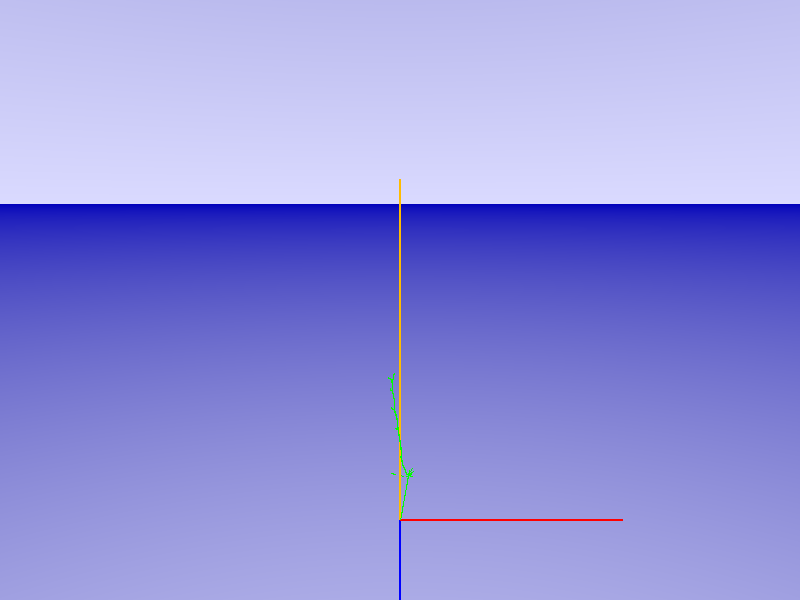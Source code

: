 /*** Include Files***/
#include "shapes.inc"
#include "colors.inc"

/*** Camera ***/
camera {
 location    <250,140, 0>
 look_at     <0, 100, 0>
 right       x*image_width/image_height
}

/*** Light source ***/
#declare Dist=3000.0;
light_source {
     <210, 550, -190> color White
     fade_distance Dist fade_power 4
}

/*** Texture for vegetative plant parts ***/
#declare Color_Fruit=texture{
     pigment{color ForestGreen}
}
#declare Color_Fruit=
     pigment{color ForestGreen}
#declare Color_Fruit_Stem=texture {
     pigment{color ForestGreen}
}
#declare Color_Leaf=texture {
#declare Color_Leaf=
     pigment{color rgb <0.5, 0.8, 0.1>}
}
#declare Color_Petiole=texture {
     pigment{color rgb <0.5,  0.8, 0.1>}
}
#declare Color_Internode=texture {
     pigment{color rgb <0.5, 0.8, 0.1>}
}

/*** Atmosphere ***/
sky_sphere {
 pigment {
     gradient y
     color_map { [0.0 color rgb <0.7, 0.7, 1.0>] [1.0 color blue 0.5] }
 }
}

/*** Coordinate-Axes ***/
//East (X coordinate)
#declare East_X_Coordinate = mesh {
triangle { <0,-0.5,-0.5>,<0,-0.5,0.5>, <100,-0.5,-0.5>}
triangle {<0,-0.5,0.5>, <100,-0.5,0.5>, <100,-0.5,-0.5>}
triangle { <0,-0.5,0.5>, <0,0.5,0>, <100,-0.5,0.5>}
triangle { <0,0.5,0>, <100,0.5,0>, <100,-0.5,0.5>}
triangle { <0,0.5,0>, <0,-0.5,-0.5>, <100,0.5,0>}
triangle { <0,-0.5,-0.5>, <0,-0.5,-0.5>, <100,0.5,0>}
texture{pigment{color Blue}}}

// North (Z coordinate)
#declare North_Z_Coordinate = mesh {
triangle { <-0.5,-0.5,0>,<-0.5,0.5,0>, <-0.5,-0.5,100>}
triangle {<-0.5,0.5,0>, <-0.5,0.5,100>, <-0.5,-0.5,100>}
triangle { <-0.5,0.5,0>, <0.5,0,0>, <-0.5,0.5,100>}
triangle { <0.5,0,0>, <0.5,0,100>, <-0.5,0.5,100>}
triangle { <0.5,0,0>, <-0.5,-0.5,0>, <0.5,0,100>}
triangle { <-0.5,-0.5,0>, <-0.5,-0.5,100>, <0.5,0,100>}
texture{pigment{color Red}}}

// Vertical direction (Y coordinate)
#declare Vertical_Direction_Y_Coordinate = mesh {
triangle { <-0.5,0,-0.5>,<-0.5,0,0.5>, <-0.5,150,-0.5>}
triangle {<-0.5,0,0.5>, <-0.5,150,0.5>, <-0.5,150,-0.5>}
triangle { <-0.5,0,0.5>, <0.5,0,0>, <-0.5,150,0.5>}
triangle { <0.5,0,0>, <0.5,150,0>, <-0.5,150,0.5>}
triangle { <0.5,0,0>, <-0.5,0,-0.5>, <0.5,150,0>}
triangle { <-0.5,0,-0.5>, <-0.5,150,-0.5>, <0.5,150,0>}
texture{pigment{color Orange}}}

East_X_Coordinate
North_Z_Coordinate
Vertical_Direction_Y_Coordinate

/**** Interndoe ID: 0 ****/

#declare internode_id_0 = mesh {
triangle { <0.0, -0.0, 0.0>, < 0.5, -0.0, 0.0>, < 0.5, -0.0, 0.0>}
triangle { <0.0, -0.0, 0.0>, < 0.5, -0.0, 0.0>, < 0.0, -0.0, 0.0>}
triangle { <0.0, -0.0, 0.5>, < 0.0, -0.0, 0.5>, < 0.0, -0.0, 0.0>}
triangle { <0.5, -0.0, 0.0>, < 0.5, -0.0, 0.0>, < 0.0, -0.0, 0.5>}
triangle { <0.5, -0.0, 0.0>, < 0.0, -0.0, 0.5>, < 0.0, -0.0, 0.5>}
triangle { <0.0, -0.0, 0.0>, < 0.5, -0.0, 0.0>, < 0.0, -0.0, 0.5>}
triangle { <0.0, -0.0, 0.0>, < 0.5, -0.0, 0.0>, < 0.0, -0.0, 0.5>}
    texture {pigment{color rgb<0, 100, 0>}}}

internode_id_0

/**** Interndoe ID: 1 ****/

#declare internode_id_1 = mesh {
triangle { <0.0, -0.0, 0.0>, < 0.5, -0.0, 0.0>, < -4.59, 21.39, 4.030000000000001>}
triangle { <0.0, -0.0, 0.0>, < -4.59, 21.39, 4.030000000000001>, < -5.09, 21.39, 4.030000000000001>}
triangle { <0.0, -0.0, 0.5>, < -5.09, 21.39, 4.530000000000001>, < -5.09, 21.39, 4.030000000000001>}
triangle { <0.5, -0.0, 0.0>, < -4.59, 21.39, 4.030000000000001>, < -5.09, 21.39, 4.530000000000001>}
triangle { <0.5, -0.0, 0.0>, < -5.09, 21.39, 4.530000000000001>, < 0.0, -0.0, 0.5>}
triangle { <0.0, -0.0, 0.0>, < 0.5, -0.0, 0.0>, < 0.0, -0.0, 0.5>}
triangle { <-5.09, 21.39, 4.030000000000001>, < -4.59, 21.39, 4.030000000000001>, < -5.09, 21.39, 4.530000000000001>}
    texture {pigment{color rgb<0, 100, 0>}}}

internode_id_1

/**** Interndoe ID: 2 ****/

#declare internode_id_2 = mesh {
triangle { <-5.09, 21.39, 4.030000000000001>, < -4.59, 21.39, 4.030000000000001>, < -3.8099999999999996, 20.110000000000003, 4.309999999999995>}
triangle { <-5.09, 21.39, 4.030000000000001>, < -3.8099999999999996, 20.110000000000003, 4.309999999999995>, < -4.31, 20.110000000000003, 4.309999999999995>}
triangle { <-5.09, 21.39, 4.530000000000001>, < -4.31, 20.110000000000003, 4.809999999999995>, < -4.31, 20.110000000000003, 4.309999999999995>}
triangle { <-4.59, 21.39, 4.030000000000001>, < -3.8099999999999996, 20.110000000000003, 4.309999999999995>, < -4.31, 20.110000000000003, 4.809999999999995>}
triangle { <-4.59, 21.39, 4.030000000000001>, < -4.31, 20.110000000000003, 4.809999999999995>, < -5.09, 21.39, 4.530000000000001>}
triangle { <-5.09, 21.39, 4.030000000000001>, < -4.59, 21.39, 4.030000000000001>, < -5.09, 21.39, 4.530000000000001>}
triangle { <-4.31, 20.110000000000003, 4.309999999999995>, < -3.8099999999999996, 20.110000000000003, 4.309999999999995>, < -4.31, 20.110000000000003, 4.809999999999995>}
    texture {pigment{color rgb<0, 100, 0>}}}

internode_id_2

/**** Interndoe ID: 2_1_1 ****/

#declare internode_id_2_1_1 = mesh {
triangle { <-4.31, 20.110000000000003, 4.309999999999995>, < -3.8099999999999996, 20.110000000000003, 4.309999999999995>, < -3.8099999999999996, 20.490000000000002, 4.979999999999997>}
triangle { <-4.31, 20.110000000000003, 4.309999999999995>, < -3.8099999999999996, 20.490000000000002, 4.979999999999997>, < -4.31, 20.490000000000002, 4.979999999999997>}
triangle { <-4.31, 20.110000000000003, 4.809999999999995>, < -4.31, 20.490000000000002, 5.479999999999997>, < -4.31, 20.490000000000002, 4.979999999999997>}
triangle { <-3.8099999999999996, 20.110000000000003, 4.309999999999995>, < -3.8099999999999996, 20.490000000000002, 4.979999999999997>, < -4.31, 20.490000000000002, 5.479999999999997>}
triangle { <-3.8099999999999996, 20.110000000000003, 4.309999999999995>, < -4.31, 20.490000000000002, 5.479999999999997>, < -4.31, 20.110000000000003, 4.809999999999995>}
triangle { <-4.31, 20.110000000000003, 4.309999999999995>, < -3.8099999999999996, 20.110000000000003, 4.309999999999995>, < -4.31, 20.110000000000003, 4.809999999999995>}
triangle { <-4.31, 20.490000000000002, 4.979999999999997>, < -3.8099999999999996, 20.490000000000002, 4.979999999999997>, < -4.31, 20.490000000000002, 5.479999999999997>}
    texture {pigment{color rgb<0, 100, 0>}}}

internode_id_2_1_1

/**** Interndoe ID: 2_1_2 ****/

#declare internode_id_2_1_2 = mesh {
triangle { <-4.31, 20.490000000000002, 4.979999999999997>, < -3.8099999999999996, 20.490000000000002, 4.979999999999997>, < -3.3099999999999987, 20.060000000000002, 4.57>}
triangle { <-4.31, 20.490000000000002, 4.979999999999997>, < -3.3099999999999987, 20.060000000000002, 4.57>, < -3.8099999999999987, 20.060000000000002, 4.57>}
triangle { <-4.31, 20.490000000000002, 5.479999999999997>, < -3.8099999999999987, 20.060000000000002, 5.07>, < -3.8099999999999987, 20.060000000000002, 4.57>}
triangle { <-3.8099999999999996, 20.490000000000002, 4.979999999999997>, < -3.3099999999999987, 20.060000000000002, 4.57>, < -3.8099999999999987, 20.060000000000002, 5.07>}
triangle { <-3.8099999999999996, 20.490000000000002, 4.979999999999997>, < -3.8099999999999987, 20.060000000000002, 5.07>, < -4.31, 20.490000000000002, 5.479999999999997>}
triangle { <-4.31, 20.490000000000002, 4.979999999999997>, < -3.8099999999999996, 20.490000000000002, 4.979999999999997>, < -4.31, 20.490000000000002, 5.479999999999997>}
triangle { <-3.8099999999999987, 20.060000000000002, 4.57>, < -3.3099999999999987, 20.060000000000002, 4.57>, < -3.8099999999999987, 20.060000000000002, 5.07>}
    texture {pigment{color rgb<0, 100, 0>}}}

internode_id_2_1_2

/**** Interndoe ID: 2_1_3 ****/

#declare internode_id_2_1_3 = mesh {
triangle { <-3.8099999999999987, 20.060000000000002, 4.57>, < -3.3099999999999987, 20.060000000000002, 4.57>, < -2.5700000000000003, 20.630000000000003, 4.949999999999996>}
triangle { <-3.8099999999999987, 20.060000000000002, 4.57>, < -2.5700000000000003, 20.630000000000003, 4.949999999999996>, < -3.0700000000000003, 20.630000000000003, 4.949999999999996>}
triangle { <-3.8099999999999987, 20.060000000000002, 5.07>, < -3.0700000000000003, 20.630000000000003, 5.449999999999996>, < -3.0700000000000003, 20.630000000000003, 4.949999999999996>}
triangle { <-3.3099999999999987, 20.060000000000002, 4.57>, < -2.5700000000000003, 20.630000000000003, 4.949999999999996>, < -3.0700000000000003, 20.630000000000003, 5.449999999999996>}
triangle { <-3.3099999999999987, 20.060000000000002, 4.57>, < -3.0700000000000003, 20.630000000000003, 5.449999999999996>, < -3.8099999999999987, 20.060000000000002, 5.07>}
triangle { <-3.8099999999999987, 20.060000000000002, 4.57>, < -3.3099999999999987, 20.060000000000002, 4.57>, < -3.8099999999999987, 20.060000000000002, 5.07>}
triangle { <-3.0700000000000003, 20.630000000000003, 4.949999999999996>, < -2.5700000000000003, 20.630000000000003, 4.949999999999996>, < -3.0700000000000003, 20.630000000000003, 5.449999999999996>}
    texture {pigment{color rgb<0, 100, 0>}}}

internode_id_2_1_3

/**** Interndoe ID: 2_1_3_1_1 ****/

#declare internode_id_2_1_3_1_1 = mesh {
triangle { <-3.0700000000000003, 20.630000000000003, 4.949999999999996>, < -2.5700000000000003, 20.630000000000003, 4.949999999999996>, < -2.58, 20.580000000000002, 5.019999999999996>}
triangle { <-3.0700000000000003, 20.630000000000003, 4.949999999999996>, < -2.58, 20.580000000000002, 5.019999999999996>, < -3.08, 20.580000000000002, 5.019999999999996>}
triangle { <-3.0700000000000003, 20.630000000000003, 5.449999999999996>, < -3.08, 20.580000000000002, 5.519999999999996>, < -3.08, 20.580000000000002, 5.019999999999996>}
triangle { <-2.5700000000000003, 20.630000000000003, 4.949999999999996>, < -2.58, 20.580000000000002, 5.019999999999996>, < -3.08, 20.580000000000002, 5.519999999999996>}
triangle { <-2.5700000000000003, 20.630000000000003, 4.949999999999996>, < -3.08, 20.580000000000002, 5.519999999999996>, < -3.0700000000000003, 20.630000000000003, 5.449999999999996>}
triangle { <-3.0700000000000003, 20.630000000000003, 4.949999999999996>, < -2.5700000000000003, 20.630000000000003, 4.949999999999996>, < -3.0700000000000003, 20.630000000000003, 5.449999999999996>}
triangle { <-3.08, 20.580000000000002, 5.019999999999996>, < -2.58, 20.580000000000002, 5.019999999999996>, < -3.08, 20.580000000000002, 5.519999999999996>}
    texture {pigment{color rgb<0, 100, 0>}}}

internode_id_2_1_3_1_1

/**** Interndoe ID: 2_1_3_1_2 ****/

#declare internode_id_2_1_3_1_2 = mesh {
triangle { <-3.08, 20.580000000000002, 5.019999999999996>, < -2.58, 20.580000000000002, 5.019999999999996>, < -2.5199999999999996, 21.12, 4.859999999999999>}
triangle { <-3.08, 20.580000000000002, 5.019999999999996>, < -2.5199999999999996, 21.12, 4.859999999999999>, < -3.0199999999999996, 21.12, 4.859999999999999>}
triangle { <-3.08, 20.580000000000002, 5.519999999999996>, < -3.0199999999999996, 21.12, 5.359999999999999>, < -3.0199999999999996, 21.12, 4.859999999999999>}
triangle { <-2.58, 20.580000000000002, 5.019999999999996>, < -2.5199999999999996, 21.12, 4.859999999999999>, < -3.0199999999999996, 21.12, 5.359999999999999>}
triangle { <-2.58, 20.580000000000002, 5.019999999999996>, < -3.0199999999999996, 21.12, 5.359999999999999>, < -3.08, 20.580000000000002, 5.519999999999996>}
triangle { <-3.08, 20.580000000000002, 5.019999999999996>, < -2.58, 20.580000000000002, 5.019999999999996>, < -3.08, 20.580000000000002, 5.519999999999996>}
triangle { <-3.0199999999999996, 21.12, 4.859999999999999>, < -2.5199999999999996, 21.12, 4.859999999999999>, < -3.0199999999999996, 21.12, 5.359999999999999>}
    texture {pigment{color rgb<0, 100, 0>}}}

internode_id_2_1_3_1_2

/**** Interndoe ID: 2_1_3_1_3 ****/

#declare internode_id_2_1_3_1_3 = mesh {
triangle { <-3.0199999999999996, 21.12, 4.859999999999999>, < -2.5199999999999996, 21.12, 4.859999999999999>, < -2.0199999999999996, 22.35, 6.219999999999999>}
triangle { <-3.0199999999999996, 21.12, 4.859999999999999>, < -2.0199999999999996, 22.35, 6.219999999999999>, < -2.5199999999999996, 22.35, 6.219999999999999>}
triangle { <-3.0199999999999996, 21.12, 5.359999999999999>, < -2.5199999999999996, 22.35, 6.719999999999999>, < -2.5199999999999996, 22.35, 6.219999999999999>}
triangle { <-2.5199999999999996, 21.12, 4.859999999999999>, < -2.0199999999999996, 22.35, 6.219999999999999>, < -2.5199999999999996, 22.35, 6.719999999999999>}
triangle { <-2.5199999999999996, 21.12, 4.859999999999999>, < -2.5199999999999996, 22.35, 6.719999999999999>, < -3.0199999999999996, 21.12, 5.359999999999999>}
triangle { <-3.0199999999999996, 21.12, 4.859999999999999>, < -2.5199999999999996, 21.12, 4.859999999999999>, < -3.0199999999999996, 21.12, 5.359999999999999>}
triangle { <-2.5199999999999996, 22.35, 6.219999999999999>, < -2.0199999999999996, 22.35, 6.219999999999999>, < -2.5199999999999996, 22.35, 6.719999999999999>}
    texture {pigment{color rgb<0, 100, 0>}}}

internode_id_2_1_3_1_3

/**** Interndoe ID: 2_1_4 ****/

#declare internode_id_2_1_4 = mesh {
triangle { <-3.0700000000000003, 20.630000000000003, 4.949999999999996>, < -2.5700000000000003, 20.630000000000003, 4.949999999999996>, < -0.7799999999999994, 20.66, 4.439999999999998>}
triangle { <-3.0700000000000003, 20.630000000000003, 4.949999999999996>, < -0.7799999999999994, 20.66, 4.439999999999998>, < -1.2799999999999994, 20.66, 4.439999999999998>}
triangle { <-3.0700000000000003, 20.630000000000003, 5.449999999999996>, < -1.2799999999999994, 20.66, 4.939999999999998>, < -1.2799999999999994, 20.66, 4.439999999999998>}
triangle { <-2.5700000000000003, 20.630000000000003, 4.949999999999996>, < -0.7799999999999994, 20.66, 4.439999999999998>, < -1.2799999999999994, 20.66, 4.939999999999998>}
triangle { <-2.5700000000000003, 20.630000000000003, 4.949999999999996>, < -1.2799999999999994, 20.66, 4.939999999999998>, < -3.0700000000000003, 20.630000000000003, 5.449999999999996>}
triangle { <-3.0700000000000003, 20.630000000000003, 4.949999999999996>, < -2.5700000000000003, 20.630000000000003, 4.949999999999996>, < -3.0700000000000003, 20.630000000000003, 5.449999999999996>}
triangle { <-1.2799999999999994, 20.66, 4.439999999999998>, < -0.7799999999999994, 20.66, 4.439999999999998>, < -1.2799999999999994, 20.66, 4.939999999999998>}
    texture {pigment{color rgb<0, 100, 0>}}}

internode_id_2_1_4

/**** Interndoe ID: 2_1_4_1_1 ****/

#declare internode_id_2_1_4_1_1 = mesh {
triangle { <-1.2799999999999994, 20.66, 4.439999999999998>, < -0.7799999999999994, 20.66, 4.439999999999998>, < -0.7400000000000002, 20.64, 4.409999999999997>}
triangle { <-1.2799999999999994, 20.66, 4.439999999999998>, < -0.7400000000000002, 20.64, 4.409999999999997>, < -1.2400000000000002, 20.64, 4.409999999999997>}
triangle { <-1.2799999999999994, 20.66, 4.939999999999998>, < -1.2400000000000002, 20.64, 4.909999999999997>, < -1.2400000000000002, 20.64, 4.409999999999997>}
triangle { <-0.7799999999999994, 20.66, 4.439999999999998>, < -0.7400000000000002, 20.64, 4.409999999999997>, < -1.2400000000000002, 20.64, 4.909999999999997>}
triangle { <-0.7799999999999994, 20.66, 4.439999999999998>, < -1.2400000000000002, 20.64, 4.909999999999997>, < -1.2799999999999994, 20.66, 4.939999999999998>}
triangle { <-1.2799999999999994, 20.66, 4.439999999999998>, < -0.7799999999999994, 20.66, 4.439999999999998>, < -1.2799999999999994, 20.66, 4.939999999999998>}
triangle { <-1.2400000000000002, 20.64, 4.409999999999997>, < -0.7400000000000002, 20.64, 4.409999999999997>, < -1.2400000000000002, 20.64, 4.909999999999997>}
    texture {pigment{color rgb<0, 100, 0>}}}

internode_id_2_1_4_1_1

/**** Interndoe ID: 2_1_4_1_2 ****/

#declare internode_id_2_1_4_1_2 = mesh {
triangle { <-1.2400000000000002, 20.64, 4.409999999999997>, < -0.7400000000000002, 20.64, 4.409999999999997>, < -0.7099999999999991, 20.52, 3.3599999999999994>}
triangle { <-1.2400000000000002, 20.64, 4.409999999999997>, < -0.7099999999999991, 20.52, 3.3599999999999994>, < -1.209999999999999, 20.52, 3.3599999999999994>}
triangle { <-1.2400000000000002, 20.64, 4.909999999999997>, < -1.209999999999999, 20.52, 3.8599999999999994>, < -1.209999999999999, 20.52, 3.3599999999999994>}
triangle { <-0.7400000000000002, 20.64, 4.409999999999997>, < -0.7099999999999991, 20.52, 3.3599999999999994>, < -1.209999999999999, 20.52, 3.8599999999999994>}
triangle { <-0.7400000000000002, 20.64, 4.409999999999997>, < -1.209999999999999, 20.52, 3.8599999999999994>, < -1.2400000000000002, 20.64, 4.909999999999997>}
triangle { <-1.2400000000000002, 20.64, 4.409999999999997>, < -0.7400000000000002, 20.64, 4.409999999999997>, < -1.2400000000000002, 20.64, 4.909999999999997>}
triangle { <-1.209999999999999, 20.52, 3.3599999999999994>, < -0.7099999999999991, 20.52, 3.3599999999999994>, < -1.209999999999999, 20.52, 3.8599999999999994>}
    texture {pigment{color rgb<0, 100, 0>}}}

internode_id_2_1_4_1_2

/**** Interndoe ID: 2_1_4_1_3 ****/

#declare internode_id_2_1_4_1_3 = mesh {
triangle { <-1.209999999999999, 20.52, 3.3599999999999994>, < -0.7099999999999991, 20.52, 3.3599999999999994>, < 0.3000000000000007, 20.48, 1.7999999999999972>}
triangle { <-1.209999999999999, 20.52, 3.3599999999999994>, < 0.3000000000000007, 20.48, 1.7999999999999972>, < -0.1999999999999993, 20.48, 1.7999999999999972>}
triangle { <-1.209999999999999, 20.52, 3.8599999999999994>, < -0.1999999999999993, 20.48, 2.299999999999997>, < -0.1999999999999993, 20.48, 1.7999999999999972>}
triangle { <-0.7099999999999991, 20.52, 3.3599999999999994>, < 0.3000000000000007, 20.48, 1.7999999999999972>, < -0.1999999999999993, 20.48, 2.299999999999997>}
triangle { <-0.7099999999999991, 20.52, 3.3599999999999994>, < -0.1999999999999993, 20.48, 2.299999999999997>, < -1.209999999999999, 20.52, 3.8599999999999994>}
triangle { <-1.209999999999999, 20.52, 3.3599999999999994>, < -0.7099999999999991, 20.52, 3.3599999999999994>, < -1.209999999999999, 20.52, 3.8599999999999994>}
triangle { <-0.1999999999999993, 20.48, 1.7999999999999972>, < 0.3000000000000007, 20.48, 1.7999999999999972>, < -0.1999999999999993, 20.48, 2.299999999999997>}
    texture {pigment{color rgb<0, 100, 0>}}}

internode_id_2_1_4_1_3

/**** Interndoe ID: 2_1_4_1_4 ****/

#declare internode_id_2_1_4_1_4 = mesh {
triangle { <-0.1999999999999993, 20.48, 1.7999999999999972>, < 0.3000000000000007, 20.48, 1.7999999999999972>, < -0.4800000000000004, 21.03, -0.0799999999999983>}
triangle { <-0.1999999999999993, 20.48, 1.7999999999999972>, < -0.4800000000000004, 21.03, -0.0799999999999983>, < -0.9800000000000004, 21.03, -0.0799999999999983>}
triangle { <-0.1999999999999993, 20.48, 2.299999999999997>, < -0.9800000000000004, 21.03, 0.4200000000000017>, < -0.9800000000000004, 21.03, -0.0799999999999983>}
triangle { <0.3000000000000007, 20.48, 1.7999999999999972>, < -0.4800000000000004, 21.03, -0.0799999999999983>, < -0.9800000000000004, 21.03, 0.4200000000000017>}
triangle { <0.3000000000000007, 20.48, 1.7999999999999972>, < -0.9800000000000004, 21.03, 0.4200000000000017>, < -0.1999999999999993, 20.48, 2.299999999999997>}
triangle { <-0.1999999999999993, 20.48, 1.7999999999999972>, < 0.3000000000000007, 20.48, 1.7999999999999972>, < -0.1999999999999993, 20.48, 2.299999999999997>}
triangle { <-0.9800000000000004, 21.03, -0.0799999999999983>, < -0.4800000000000004, 21.03, -0.0799999999999983>, < -0.9800000000000004, 21.03, 0.4200000000000017>}
    texture {pigment{color rgb<0, 100, 0>}}}

internode_id_2_1_4_1_4

/**** Interndoe ID: 2_1_4_1_5 ****/

#declare internode_id_2_1_4_1_5 = mesh {
triangle { <-0.9800000000000004, 21.03, -0.0799999999999983>, < -0.4800000000000004, 21.03, -0.0799999999999983>, < -0.379999999999999, 21.36, -1.3100000000000023>}
triangle { <-0.9800000000000004, 21.03, -0.0799999999999983>, < -0.379999999999999, 21.36, -1.3100000000000023>, < -0.879999999999999, 21.36, -1.3100000000000023>}
triangle { <-0.9800000000000004, 21.03, 0.4200000000000017>, < -0.879999999999999, 21.36, -0.8100000000000023>, < -0.879999999999999, 21.36, -1.3100000000000023>}
triangle { <-0.4800000000000004, 21.03, -0.0799999999999983>, < -0.379999999999999, 21.36, -1.3100000000000023>, < -0.879999999999999, 21.36, -0.8100000000000023>}
triangle { <-0.4800000000000004, 21.03, -0.0799999999999983>, < -0.879999999999999, 21.36, -0.8100000000000023>, < -0.9800000000000004, 21.03, 0.4200000000000017>}
triangle { <-0.9800000000000004, 21.03, -0.0799999999999983>, < -0.4800000000000004, 21.03, -0.0799999999999983>, < -0.9800000000000004, 21.03, 0.4200000000000017>}
triangle { <-0.879999999999999, 21.36, -1.3100000000000023>, < -0.379999999999999, 21.36, -1.3100000000000023>, < -0.879999999999999, 21.36, -0.8100000000000023>}
    texture {pigment{color rgb<0, 100, 0>}}}

internode_id_2_1_4_1_5

/**** Interndoe ID: 2_1_4_1_6 ****/

#declare internode_id_2_1_4_1_6 = mesh {
triangle { <-0.879999999999999, 21.36, -1.3100000000000023>, < -0.379999999999999, 21.36, -1.3100000000000023>, < -0.4900000000000002, 21.330000000000002, -2.6000000000000014>}
triangle { <-0.879999999999999, 21.36, -1.3100000000000023>, < -0.4900000000000002, 21.330000000000002, -2.6000000000000014>, < -0.9900000000000002, 21.330000000000002, -2.6000000000000014>}
triangle { <-0.879999999999999, 21.36, -0.8100000000000023>, < -0.9900000000000002, 21.330000000000002, -2.1000000000000014>, < -0.9900000000000002, 21.330000000000002, -2.6000000000000014>}
triangle { <-0.379999999999999, 21.36, -1.3100000000000023>, < -0.4900000000000002, 21.330000000000002, -2.6000000000000014>, < -0.9900000000000002, 21.330000000000002, -2.1000000000000014>}
triangle { <-0.379999999999999, 21.36, -1.3100000000000023>, < -0.9900000000000002, 21.330000000000002, -2.1000000000000014>, < -0.879999999999999, 21.36, -0.8100000000000023>}
triangle { <-0.879999999999999, 21.36, -1.3100000000000023>, < -0.379999999999999, 21.36, -1.3100000000000023>, < -0.879999999999999, 21.36, -0.8100000000000023>}
triangle { <-0.9900000000000002, 21.330000000000002, -2.6000000000000014>, < -0.4900000000000002, 21.330000000000002, -2.6000000000000014>, < -0.9900000000000002, 21.330000000000002, -2.1000000000000014>}
    texture {pigment{color rgb<0, 100, 0>}}}

internode_id_2_1_4_1_6

/**** Interndoe ID: 2_1_4_1_7 ****/

#declare internode_id_2_1_4_1_7 = mesh {
triangle { <-0.9900000000000002, 21.330000000000002, -2.6000000000000014>, < -0.4900000000000002, 21.330000000000002, -2.6000000000000014>, < -0.5700000000000003, 21.69, -3.1600000000000037>}
triangle { <-0.9900000000000002, 21.330000000000002, -2.6000000000000014>, < -0.5700000000000003, 21.69, -3.1600000000000037>, < -1.0700000000000003, 21.69, -3.1600000000000037>}
triangle { <-0.9900000000000002, 21.330000000000002, -2.1000000000000014>, < -1.0700000000000003, 21.69, -2.6600000000000037>, < -1.0700000000000003, 21.69, -3.1600000000000037>}
triangle { <-0.4900000000000002, 21.330000000000002, -2.6000000000000014>, < -0.5700000000000003, 21.69, -3.1600000000000037>, < -1.0700000000000003, 21.69, -2.6600000000000037>}
triangle { <-0.4900000000000002, 21.330000000000002, -2.6000000000000014>, < -1.0700000000000003, 21.69, -2.6600000000000037>, < -0.9900000000000002, 21.330000000000002, -2.1000000000000014>}
triangle { <-0.9900000000000002, 21.330000000000002, -2.6000000000000014>, < -0.4900000000000002, 21.330000000000002, -2.6000000000000014>, < -0.9900000000000002, 21.330000000000002, -2.1000000000000014>}
triangle { <-1.0700000000000003, 21.69, -3.1600000000000037>, < -0.5700000000000003, 21.69, -3.1600000000000037>, < -1.0700000000000003, 21.69, -2.6600000000000037>}
    texture {pigment{color rgb<0, 100, 0>}}}

internode_id_2_1_4_1_7

/**** Interndoe ID: 2_1_4_1_8 ****/

#declare internode_id_2_1_4_1_8 = mesh {
triangle { <-1.0700000000000003, 21.69, -3.1600000000000037>, < -0.5700000000000003, 21.69, -3.1600000000000037>, < -0.34999999999999964, 22.080000000000002, -4.100000000000001>}
triangle { <-1.0700000000000003, 21.69, -3.1600000000000037>, < -0.34999999999999964, 22.080000000000002, -4.100000000000001>, < -0.8499999999999996, 22.080000000000002, -4.100000000000001>}
triangle { <-1.0700000000000003, 21.69, -2.6600000000000037>, < -0.8499999999999996, 22.080000000000002, -3.6000000000000014>, < -0.8499999999999996, 22.080000000000002, -4.100000000000001>}
triangle { <-0.5700000000000003, 21.69, -3.1600000000000037>, < -0.34999999999999964, 22.080000000000002, -4.100000000000001>, < -0.8499999999999996, 22.080000000000002, -3.6000000000000014>}
triangle { <-0.5700000000000003, 21.69, -3.1600000000000037>, < -0.8499999999999996, 22.080000000000002, -3.6000000000000014>, < -1.0700000000000003, 21.69, -2.6600000000000037>}
triangle { <-1.0700000000000003, 21.69, -3.1600000000000037>, < -0.5700000000000003, 21.69, -3.1600000000000037>, < -1.0700000000000003, 21.69, -2.6600000000000037>}
triangle { <-0.8499999999999996, 22.080000000000002, -4.100000000000001>, < -0.34999999999999964, 22.080000000000002, -4.100000000000001>, < -0.8499999999999996, 22.080000000000002, -3.6000000000000014>}
    texture {pigment{color rgb<0, 100, 0>}}}

internode_id_2_1_4_1_8

/**** Interndoe ID: 2_1_5 ****/

#declare internode_id_2_1_5 = mesh {
triangle { <-1.2799999999999994, 20.66, 4.439999999999998>, < -0.7799999999999994, 20.66, 4.439999999999998>, < 1.8800000000000008, 22.25, 3.8200000000000003>}
triangle { <-1.2799999999999994, 20.66, 4.439999999999998>, < 1.8800000000000008, 22.25, 3.8200000000000003>, < 1.3800000000000008, 22.25, 3.8200000000000003>}
triangle { <-1.2799999999999994, 20.66, 4.939999999999998>, < 1.3800000000000008, 22.25, 4.32>, < 1.3800000000000008, 22.25, 3.8200000000000003>}
triangle { <-0.7799999999999994, 20.66, 4.439999999999998>, < 1.8800000000000008, 22.25, 3.8200000000000003>, < 1.3800000000000008, 22.25, 4.32>}
triangle { <-0.7799999999999994, 20.66, 4.439999999999998>, < 1.3800000000000008, 22.25, 4.32>, < -1.2799999999999994, 20.66, 4.939999999999998>}
triangle { <-1.2799999999999994, 20.66, 4.439999999999998>, < -0.7799999999999994, 20.66, 4.439999999999998>, < -1.2799999999999994, 20.66, 4.939999999999998>}
triangle { <1.3800000000000008, 22.25, 3.8200000000000003>, < 1.8800000000000008, 22.25, 3.8200000000000003>, < 1.3800000000000008, 22.25, 4.32>}
    texture {pigment{color rgb<0, 100, 0>}}}

internode_id_2_1_5

/**** Interndoe ID: 2_1_5_1_1 ****/

#declare internode_id_2_1_5_1_1 = mesh {
triangle { <1.3800000000000008, 22.25, 3.8200000000000003>, < 1.8800000000000008, 22.25, 3.8200000000000003>, < 1.9000000000000004, 22.270000000000003, 3.799999999999997>}
triangle { <1.3800000000000008, 22.25, 3.8200000000000003>, < 1.9000000000000004, 22.270000000000003, 3.799999999999997>, < 1.4000000000000004, 22.270000000000003, 3.799999999999997>}
triangle { <1.3800000000000008, 22.25, 4.32>, < 1.4000000000000004, 22.270000000000003, 4.299999999999997>, < 1.4000000000000004, 22.270000000000003, 3.799999999999997>}
triangle { <1.8800000000000008, 22.25, 3.8200000000000003>, < 1.9000000000000004, 22.270000000000003, 3.799999999999997>, < 1.4000000000000004, 22.270000000000003, 4.299999999999997>}
triangle { <1.8800000000000008, 22.25, 3.8200000000000003>, < 1.4000000000000004, 22.270000000000003, 4.299999999999997>, < 1.3800000000000008, 22.25, 4.32>}
triangle { <1.3800000000000008, 22.25, 3.8200000000000003>, < 1.8800000000000008, 22.25, 3.8200000000000003>, < 1.3800000000000008, 22.25, 4.32>}
triangle { <1.4000000000000004, 22.270000000000003, 3.799999999999997>, < 1.9000000000000004, 22.270000000000003, 3.799999999999997>, < 1.4000000000000004, 22.270000000000003, 4.299999999999997>}
    texture {pigment{color rgb<0, 100, 0>}}}

internode_id_2_1_5_1_1

/**** Interndoe ID: 2_1_5_1_2 ****/

#declare internode_id_2_1_5_1_2 = mesh {
triangle { <1.4000000000000004, 22.270000000000003, 3.799999999999997>, < 1.9000000000000004, 22.270000000000003, 3.799999999999997>, < 1.7699999999999996, 22.75, 3.759999999999998>}
triangle { <1.4000000000000004, 22.270000000000003, 3.799999999999997>, < 1.7699999999999996, 22.75, 3.759999999999998>, < 1.2699999999999996, 22.75, 3.759999999999998>}
triangle { <1.4000000000000004, 22.270000000000003, 4.299999999999997>, < 1.2699999999999996, 22.75, 4.259999999999998>, < 1.2699999999999996, 22.75, 3.759999999999998>}
triangle { <1.9000000000000004, 22.270000000000003, 3.799999999999997>, < 1.7699999999999996, 22.75, 3.759999999999998>, < 1.2699999999999996, 22.75, 4.259999999999998>}
triangle { <1.9000000000000004, 22.270000000000003, 3.799999999999997>, < 1.2699999999999996, 22.75, 4.259999999999998>, < 1.4000000000000004, 22.270000000000003, 4.299999999999997>}
triangle { <1.4000000000000004, 22.270000000000003, 3.799999999999997>, < 1.9000000000000004, 22.270000000000003, 3.799999999999997>, < 1.4000000000000004, 22.270000000000003, 4.299999999999997>}
triangle { <1.2699999999999996, 22.75, 3.759999999999998>, < 1.7699999999999996, 22.75, 3.759999999999998>, < 1.2699999999999996, 22.75, 4.259999999999998>}
    texture {pigment{color rgb<0, 100, 0>}}}

internode_id_2_1_5_1_2

/**** Interndoe ID: 2_1_5_1_3 ****/

#declare internode_id_2_1_5_1_3 = mesh {
triangle { <1.2699999999999996, 22.75, 3.759999999999998>, < 1.7699999999999996, 22.75, 3.759999999999998>, < 2.210000000000001, 25.43, 5.229999999999997>}
triangle { <1.2699999999999996, 22.75, 3.759999999999998>, < 2.210000000000001, 25.43, 5.229999999999997>, < 1.7100000000000009, 25.43, 5.229999999999997>}
triangle { <1.2699999999999996, 22.75, 4.259999999999998>, < 1.7100000000000009, 25.43, 5.729999999999997>, < 1.7100000000000009, 25.43, 5.229999999999997>}
triangle { <1.7699999999999996, 22.75, 3.759999999999998>, < 2.210000000000001, 25.43, 5.229999999999997>, < 1.7100000000000009, 25.43, 5.729999999999997>}
triangle { <1.7699999999999996, 22.75, 3.759999999999998>, < 1.7100000000000009, 25.43, 5.729999999999997>, < 1.2699999999999996, 22.75, 4.259999999999998>}
triangle { <1.2699999999999996, 22.75, 3.759999999999998>, < 1.7699999999999996, 22.75, 3.759999999999998>, < 1.2699999999999996, 22.75, 4.259999999999998>}
triangle { <1.7100000000000009, 25.43, 5.229999999999997>, < 2.210000000000001, 25.43, 5.229999999999997>, < 1.7100000000000009, 25.43, 5.729999999999997>}
    texture {pigment{color rgb<0, 100, 0>}}}

internode_id_2_1_5_1_3

/**** Interndoe ID: 2_1_6 ****/

#declare internode_id_2_1_6 = mesh {
triangle { <1.3800000000000008, 22.25, 3.8200000000000003>, < 1.8800000000000008, 22.25, 3.8200000000000003>, < 4.32, 23.630000000000003, 2.6199999999999974>}
triangle { <1.3800000000000008, 22.25, 3.8200000000000003>, < 4.32, 23.630000000000003, 2.6199999999999974>, < 3.8200000000000003, 23.630000000000003, 2.6199999999999974>}
triangle { <1.3800000000000008, 22.25, 4.32>, < 3.8200000000000003, 23.630000000000003, 3.1199999999999974>, < 3.8200000000000003, 23.630000000000003, 2.6199999999999974>}
triangle { <1.8800000000000008, 22.25, 3.8200000000000003>, < 4.32, 23.630000000000003, 2.6199999999999974>, < 3.8200000000000003, 23.630000000000003, 3.1199999999999974>}
triangle { <1.8800000000000008, 22.25, 3.8200000000000003>, < 3.8200000000000003, 23.630000000000003, 3.1199999999999974>, < 1.3800000000000008, 22.25, 4.32>}
triangle { <1.3800000000000008, 22.25, 3.8200000000000003>, < 1.8800000000000008, 22.25, 3.8200000000000003>, < 1.3800000000000008, 22.25, 4.32>}
triangle { <3.8200000000000003, 23.630000000000003, 2.6199999999999974>, < 4.32, 23.630000000000003, 2.6199999999999974>, < 3.8200000000000003, 23.630000000000003, 3.1199999999999974>}
    texture {pigment{color rgb<0, 100, 0>}}}

internode_id_2_1_6

/**** Interndoe ID: 2_1_6_1_1 ****/

#declare internode_id_2_1_6_1_1 = mesh {
triangle { <3.8200000000000003, 23.630000000000003, 2.6199999999999974>, < 4.32, 23.630000000000003, 2.6199999999999974>, < 4.379999999999999, 23.64, 2.6000000000000014>}
triangle { <3.8200000000000003, 23.630000000000003, 2.6199999999999974>, < 4.379999999999999, 23.64, 2.6000000000000014>, < 3.879999999999999, 23.64, 2.6000000000000014>}
triangle { <3.8200000000000003, 23.630000000000003, 3.1199999999999974>, < 3.879999999999999, 23.64, 3.1000000000000014>, < 3.879999999999999, 23.64, 2.6000000000000014>}
triangle { <4.32, 23.630000000000003, 2.6199999999999974>, < 4.379999999999999, 23.64, 2.6000000000000014>, < 3.879999999999999, 23.64, 3.1000000000000014>}
triangle { <4.32, 23.630000000000003, 2.6199999999999974>, < 3.879999999999999, 23.64, 3.1000000000000014>, < 3.8200000000000003, 23.630000000000003, 3.1199999999999974>}
triangle { <3.8200000000000003, 23.630000000000003, 2.6199999999999974>, < 4.32, 23.630000000000003, 2.6199999999999974>, < 3.8200000000000003, 23.630000000000003, 3.1199999999999974>}
triangle { <3.879999999999999, 23.64, 2.6000000000000014>, < 4.379999999999999, 23.64, 2.6000000000000014>, < 3.879999999999999, 23.64, 3.1000000000000014>}
    texture {pigment{color rgb<0, 100, 0>}}}

internode_id_2_1_6_1_1

/**** Interndoe ID: 2_1_6_1_2 ****/

#declare internode_id_2_1_6_1_2 = mesh {
triangle { <3.879999999999999, 23.64, 2.6000000000000014>, < 4.379999999999999, 23.64, 2.6000000000000014>, < 6.550000000000001, 23.630000000000003, 5.479999999999997>}
triangle { <3.879999999999999, 23.64, 2.6000000000000014>, < 6.550000000000001, 23.630000000000003, 5.479999999999997>, < 6.050000000000001, 23.630000000000003, 5.479999999999997>}
triangle { <3.879999999999999, 23.64, 3.1000000000000014>, < 6.050000000000001, 23.630000000000003, 5.979999999999997>, < 6.050000000000001, 23.630000000000003, 5.479999999999997>}
triangle { <4.379999999999999, 23.64, 2.6000000000000014>, < 6.550000000000001, 23.630000000000003, 5.479999999999997>, < 6.050000000000001, 23.630000000000003, 5.979999999999997>}
triangle { <4.379999999999999, 23.64, 2.6000000000000014>, < 6.050000000000001, 23.630000000000003, 5.979999999999997>, < 3.879999999999999, 23.64, 3.1000000000000014>}
triangle { <3.879999999999999, 23.64, 2.6000000000000014>, < 4.379999999999999, 23.64, 2.6000000000000014>, < 3.879999999999999, 23.64, 3.1000000000000014>}
triangle { <6.050000000000001, 23.630000000000003, 5.479999999999997>, < 6.550000000000001, 23.630000000000003, 5.479999999999997>, < 6.050000000000001, 23.630000000000003, 5.979999999999997>}
    texture {pigment{color rgb<0, 100, 0>}}}

internode_id_2_1_6_1_2

/**** Interndoe ID: 2_1_7 ****/

#declare internode_id_2_1_7 = mesh {
triangle { <3.8200000000000003, 23.630000000000003, 2.6199999999999974>, < 4.32, 23.630000000000003, 2.6199999999999974>, < 6.27, 26.92, 1.8900000000000006>}
triangle { <3.8200000000000003, 23.630000000000003, 2.6199999999999974>, < 6.27, 26.92, 1.8900000000000006>, < 5.77, 26.92, 1.8900000000000006>}
triangle { <3.8200000000000003, 23.630000000000003, 3.1199999999999974>, < 5.77, 26.92, 2.3900000000000006>, < 5.77, 26.92, 1.8900000000000006>}
triangle { <4.32, 23.630000000000003, 2.6199999999999974>, < 6.27, 26.92, 1.8900000000000006>, < 5.77, 26.92, 2.3900000000000006>}
triangle { <4.32, 23.630000000000003, 2.6199999999999974>, < 5.77, 26.92, 2.3900000000000006>, < 3.8200000000000003, 23.630000000000003, 3.1199999999999974>}
triangle { <3.8200000000000003, 23.630000000000003, 2.6199999999999974>, < 4.32, 23.630000000000003, 2.6199999999999974>, < 3.8200000000000003, 23.630000000000003, 3.1199999999999974>}
triangle { <5.77, 26.92, 1.8900000000000006>, < 6.27, 26.92, 1.8900000000000006>, < 5.77, 26.92, 2.3900000000000006>}
    texture {pigment{color rgb<0, 100, 0>}}}

internode_id_2_1_7

/**** Interndoe ID: 2_1_8 ****/

#declare internode_id_2_1_8 = mesh {
triangle { <5.77, 26.92, 1.8900000000000006>, < 6.27, 26.92, 1.8900000000000006>, < 7.740000000000002, 29.810000000000002, 0.8200000000000003>}
triangle { <5.77, 26.92, 1.8900000000000006>, < 7.740000000000002, 29.810000000000002, 0.8200000000000003>, < 7.240000000000002, 29.810000000000002, 0.8200000000000003>}
triangle { <5.77, 26.92, 2.3900000000000006>, < 7.240000000000002, 29.810000000000002, 1.3200000000000003>, < 7.240000000000002, 29.810000000000002, 0.8200000000000003>}
triangle { <6.27, 26.92, 1.8900000000000006>, < 7.740000000000002, 29.810000000000002, 0.8200000000000003>, < 7.240000000000002, 29.810000000000002, 1.3200000000000003>}
triangle { <6.27, 26.92, 1.8900000000000006>, < 7.240000000000002, 29.810000000000002, 1.3200000000000003>, < 5.77, 26.92, 2.3900000000000006>}
triangle { <5.77, 26.92, 1.8900000000000006>, < 6.27, 26.92, 1.8900000000000006>, < 5.77, 26.92, 2.3900000000000006>}
triangle { <7.240000000000002, 29.810000000000002, 0.8200000000000003>, < 7.740000000000002, 29.810000000000002, 0.8200000000000003>, < 7.240000000000002, 29.810000000000002, 1.3200000000000003>}
    texture {pigment{color rgb<0, 100, 0>}}}

internode_id_2_1_8

/**** Interndoe ID: 2_1_9 ****/

#declare internode_id_2_1_9 = mesh {
triangle { <7.240000000000002, 29.810000000000002, 0.8200000000000003>, < 7.740000000000002, 29.810000000000002, 0.8200000000000003>, < 7.41, 32.58, 0.4399999999999977>}
triangle { <7.240000000000002, 29.810000000000002, 0.8200000000000003>, < 7.41, 32.58, 0.4399999999999977>, < 6.91, 32.58, 0.4399999999999977>}
triangle { <7.240000000000002, 29.810000000000002, 1.3200000000000003>, < 6.91, 32.58, 0.9399999999999977>, < 6.91, 32.58, 0.4399999999999977>}
triangle { <7.740000000000002, 29.810000000000002, 0.8200000000000003>, < 7.41, 32.58, 0.4399999999999977>, < 6.91, 32.58, 0.9399999999999977>}
triangle { <7.740000000000002, 29.810000000000002, 0.8200000000000003>, < 6.91, 32.58, 0.9399999999999977>, < 7.240000000000002, 29.810000000000002, 1.3200000000000003>}
triangle { <7.240000000000002, 29.810000000000002, 0.8200000000000003>, < 7.740000000000002, 29.810000000000002, 0.8200000000000003>, < 7.240000000000002, 29.810000000000002, 1.3200000000000003>}
triangle { <6.91, 32.58, 0.4399999999999977>, < 7.41, 32.58, 0.4399999999999977>, < 6.91, 32.58, 0.9399999999999977>}
    texture {pigment{color rgb<0, 100, 0>}}}

internode_id_2_1_9

/**** Interndoe ID: 2_1_9_1_1 ****/

#declare internode_id_2_1_9_1_1 = mesh {
triangle { <6.91, 32.58, 0.4399999999999977>, < 7.41, 32.58, 0.4399999999999977>, < 7.420000000000002, 32.56, 0.4200000000000017>}
triangle { <6.91, 32.58, 0.4399999999999977>, < 7.420000000000002, 32.56, 0.4200000000000017>, < 6.920000000000002, 32.56, 0.4200000000000017>}
triangle { <6.91, 32.58, 0.9399999999999977>, < 6.920000000000002, 32.56, 0.9200000000000017>, < 6.920000000000002, 32.56, 0.4200000000000017>}
triangle { <7.41, 32.58, 0.4399999999999977>, < 7.420000000000002, 32.56, 0.4200000000000017>, < 6.920000000000002, 32.56, 0.9200000000000017>}
triangle { <7.41, 32.58, 0.4399999999999977>, < 6.920000000000002, 32.56, 0.9200000000000017>, < 6.91, 32.58, 0.9399999999999977>}
triangle { <6.91, 32.58, 0.4399999999999977>, < 7.41, 32.58, 0.4399999999999977>, < 6.91, 32.58, 0.9399999999999977>}
triangle { <6.920000000000002, 32.56, 0.4200000000000017>, < 7.420000000000002, 32.56, 0.4200000000000017>, < 6.920000000000002, 32.56, 0.9200000000000017>}
    texture {pigment{color rgb<0, 100, 0>}}}

internode_id_2_1_9_1_1

/**** Interndoe ID: 2_1_9_1_2 ****/

#declare internode_id_2_1_9_1_2 = mesh {
triangle { <6.920000000000002, 32.56, 0.4200000000000017>, < 7.420000000000002, 32.56, 0.4200000000000017>, < 6.969999999999999, 33.150000000000006, -0.060000000000002274>}
triangle { <6.920000000000002, 32.56, 0.4200000000000017>, < 6.969999999999999, 33.150000000000006, -0.060000000000002274>, < 6.469999999999999, 33.150000000000006, -0.060000000000002274>}
triangle { <6.920000000000002, 32.56, 0.9200000000000017>, < 6.469999999999999, 33.150000000000006, 0.4399999999999977>, < 6.469999999999999, 33.150000000000006, -0.060000000000002274>}
triangle { <7.420000000000002, 32.56, 0.4200000000000017>, < 6.969999999999999, 33.150000000000006, -0.060000000000002274>, < 6.469999999999999, 33.150000000000006, 0.4399999999999977>}
triangle { <7.420000000000002, 32.56, 0.4200000000000017>, < 6.469999999999999, 33.150000000000006, 0.4399999999999977>, < 6.920000000000002, 32.56, 0.9200000000000017>}
triangle { <6.920000000000002, 32.56, 0.4200000000000017>, < 7.420000000000002, 32.56, 0.4200000000000017>, < 6.920000000000002, 32.56, 0.9200000000000017>}
triangle { <6.469999999999999, 33.150000000000006, -0.060000000000002274>, < 6.969999999999999, 33.150000000000006, -0.060000000000002274>, < 6.469999999999999, 33.150000000000006, 0.4399999999999977>}
    texture {pigment{color rgb<0, 100, 0>}}}

internode_id_2_1_9_1_2

/**** Interndoe ID: 2_1_10 ****/

#declare internode_id_2_1_10 = mesh {
triangle { <6.91, 32.58, 0.4399999999999977>, < 7.41, 32.58, 0.4399999999999977>, < 8.080000000000002, 37.260000000000005, 0.21000000000000085>}
triangle { <6.91, 32.58, 0.4399999999999977>, < 8.080000000000002, 37.260000000000005, 0.21000000000000085>, < 7.580000000000002, 37.260000000000005, 0.21000000000000085>}
triangle { <6.91, 32.58, 0.9399999999999977>, < 7.580000000000002, 37.260000000000005, 0.7100000000000009>, < 7.580000000000002, 37.260000000000005, 0.21000000000000085>}
triangle { <7.41, 32.58, 0.4399999999999977>, < 8.080000000000002, 37.260000000000005, 0.21000000000000085>, < 7.580000000000002, 37.260000000000005, 0.7100000000000009>}
triangle { <7.41, 32.58, 0.4399999999999977>, < 7.580000000000002, 37.260000000000005, 0.7100000000000009>, < 6.91, 32.58, 0.9399999999999977>}
triangle { <6.91, 32.58, 0.4399999999999977>, < 7.41, 32.58, 0.4399999999999977>, < 6.91, 32.58, 0.9399999999999977>}
triangle { <7.580000000000002, 37.260000000000005, 0.21000000000000085>, < 8.080000000000002, 37.260000000000005, 0.21000000000000085>, < 7.580000000000002, 37.260000000000005, 0.7100000000000009>}
    texture {pigment{color rgb<0, 100, 0>}}}

internode_id_2_1_10

/**** Interndoe ID: 2_1_10_1_1 ****/

#declare internode_id_2_1_10_1_1 = mesh {
triangle { <7.580000000000002, 37.260000000000005, 0.21000000000000085>, < 8.080000000000002, 37.260000000000005, 0.21000000000000085>, < 8.07, 37.2, 0.19999999999999574>}
triangle { <7.580000000000002, 37.260000000000005, 0.21000000000000085>, < 8.07, 37.2, 0.19999999999999574>, < 7.57, 37.2, 0.19999999999999574>}
triangle { <7.580000000000002, 37.260000000000005, 0.7100000000000009>, < 7.57, 37.2, 0.6999999999999957>, < 7.57, 37.2, 0.19999999999999574>}
triangle { <8.080000000000002, 37.260000000000005, 0.21000000000000085>, < 8.07, 37.2, 0.19999999999999574>, < 7.57, 37.2, 0.6999999999999957>}
triangle { <8.080000000000002, 37.260000000000005, 0.21000000000000085>, < 7.57, 37.2, 0.6999999999999957>, < 7.580000000000002, 37.260000000000005, 0.7100000000000009>}
triangle { <7.580000000000002, 37.260000000000005, 0.21000000000000085>, < 8.080000000000002, 37.260000000000005, 0.21000000000000085>, < 7.580000000000002, 37.260000000000005, 0.7100000000000009>}
triangle { <7.57, 37.2, 0.19999999999999574>, < 8.07, 37.2, 0.19999999999999574>, < 7.57, 37.2, 0.6999999999999957>}
    texture {pigment{color rgb<0, 100, 0>}}}

internode_id_2_1_10_1_1

/**** Interndoe ID: 2_1_10_1_2 ****/

#declare internode_id_2_1_10_1_2 = mesh {
triangle { <7.57, 37.2, 0.19999999999999574>, < 8.07, 37.2, 0.19999999999999574>, < 8.66, 37.150000000000006, 0.21000000000000085>}
triangle { <7.57, 37.2, 0.19999999999999574>, < 8.66, 37.150000000000006, 0.21000000000000085>, < 8.16, 37.150000000000006, 0.21000000000000085>}
triangle { <7.57, 37.2, 0.6999999999999957>, < 8.16, 37.150000000000006, 0.7100000000000009>, < 8.16, 37.150000000000006, 0.21000000000000085>}
triangle { <8.07, 37.2, 0.19999999999999574>, < 8.66, 37.150000000000006, 0.21000000000000085>, < 8.16, 37.150000000000006, 0.7100000000000009>}
triangle { <8.07, 37.2, 0.19999999999999574>, < 8.16, 37.150000000000006, 0.7100000000000009>, < 7.57, 37.2, 0.6999999999999957>}
triangle { <7.57, 37.2, 0.19999999999999574>, < 8.07, 37.2, 0.19999999999999574>, < 7.57, 37.2, 0.6999999999999957>}
triangle { <8.16, 37.150000000000006, 0.21000000000000085>, < 8.66, 37.150000000000006, 0.21000000000000085>, < 8.16, 37.150000000000006, 0.7100000000000009>}
    texture {pigment{color rgb<0, 100, 0>}}}

internode_id_2_1_10_1_2

/**** Interndoe ID: 2_1_11 ****/

#declare internode_id_2_1_11 = mesh {
triangle { <7.580000000000002, 37.260000000000005, 0.21000000000000085>, < 8.080000000000002, 37.260000000000005, 0.21000000000000085>, < 7.84, 41.07, -0.3500000000000014>}
triangle { <7.580000000000002, 37.260000000000005, 0.21000000000000085>, < 7.84, 41.07, -0.3500000000000014>, < 7.34, 41.07, -0.3500000000000014>}
triangle { <7.580000000000002, 37.260000000000005, 0.7100000000000009>, < 7.34, 41.07, 0.14999999999999858>, < 7.34, 41.07, -0.3500000000000014>}
triangle { <8.080000000000002, 37.260000000000005, 0.21000000000000085>, < 7.84, 41.07, -0.3500000000000014>, < 7.34, 41.07, 0.14999999999999858>}
triangle { <8.080000000000002, 37.260000000000005, 0.21000000000000085>, < 7.34, 41.07, 0.14999999999999858>, < 7.580000000000002, 37.260000000000005, 0.7100000000000009>}
triangle { <7.580000000000002, 37.260000000000005, 0.21000000000000085>, < 8.080000000000002, 37.260000000000005, 0.21000000000000085>, < 7.580000000000002, 37.260000000000005, 0.7100000000000009>}
triangle { <7.34, 41.07, -0.3500000000000014>, < 7.84, 41.07, -0.3500000000000014>, < 7.34, 41.07, 0.14999999999999858>}
    texture {pigment{color rgb<0, 100, 0>}}}

internode_id_2_1_11

/**** Interndoe ID: 2_1_11_1_1 ****/

#declare internode_id_2_1_11_1_1 = mesh {
triangle { <7.34, 41.07, -0.3500000000000014>, < 7.84, 41.07, -0.3500000000000014>, < 7.900000000000002, 41.07, -0.3200000000000003>}
triangle { <7.34, 41.07, -0.3500000000000014>, < 7.900000000000002, 41.07, -0.3200000000000003>, < 7.400000000000002, 41.07, -0.3200000000000003>}
triangle { <7.34, 41.07, 0.14999999999999858>, < 7.400000000000002, 41.07, 0.17999999999999972>, < 7.400000000000002, 41.07, -0.3200000000000003>}
triangle { <7.84, 41.07, -0.3500000000000014>, < 7.900000000000002, 41.07, -0.3200000000000003>, < 7.400000000000002, 41.07, 0.17999999999999972>}
triangle { <7.84, 41.07, -0.3500000000000014>, < 7.400000000000002, 41.07, 0.17999999999999972>, < 7.34, 41.07, 0.14999999999999858>}
triangle { <7.34, 41.07, -0.3500000000000014>, < 7.84, 41.07, -0.3500000000000014>, < 7.34, 41.07, 0.14999999999999858>}
triangle { <7.400000000000002, 41.07, -0.3200000000000003>, < 7.900000000000002, 41.07, -0.3200000000000003>, < 7.400000000000002, 41.07, 0.17999999999999972>}
    texture {pigment{color rgb<0, 100, 0>}}}

internode_id_2_1_11_1_1

/**** Interndoe ID: 2_1_11_1_2 ****/

#declare internode_id_2_1_11_1_2 = mesh {
triangle { <7.400000000000002, 41.07, -0.3200000000000003>, < 7.900000000000002, 41.07, -0.3200000000000003>, < 7.080000000000002, 42.019999999999996, -0.46000000000000085>}
triangle { <7.400000000000002, 41.07, -0.3200000000000003>, < 7.080000000000002, 42.019999999999996, -0.46000000000000085>, < 6.580000000000002, 42.019999999999996, -0.46000000000000085>}
triangle { <7.400000000000002, 41.07, 0.17999999999999972>, < 6.580000000000002, 42.019999999999996, 0.03999999999999915>, < 6.580000000000002, 42.019999999999996, -0.46000000000000085>}
triangle { <7.900000000000002, 41.07, -0.3200000000000003>, < 7.080000000000002, 42.019999999999996, -0.46000000000000085>, < 6.580000000000002, 42.019999999999996, 0.03999999999999915>}
triangle { <7.900000000000002, 41.07, -0.3200000000000003>, < 6.580000000000002, 42.019999999999996, 0.03999999999999915>, < 7.400000000000002, 41.07, 0.17999999999999972>}
triangle { <7.400000000000002, 41.07, -0.3200000000000003>, < 7.900000000000002, 41.07, -0.3200000000000003>, < 7.400000000000002, 41.07, 0.17999999999999972>}
triangle { <6.580000000000002, 42.019999999999996, -0.46000000000000085>, < 7.080000000000002, 42.019999999999996, -0.46000000000000085>, < 6.580000000000002, 42.019999999999996, 0.03999999999999915>}
    texture {pigment{color rgb<0, 100, 0>}}}

internode_id_2_1_11_1_2

/**** Interndoe ID: 2_1_12 ****/

#declare internode_id_2_1_12 = mesh {
triangle { <7.34, 41.07, -0.3500000000000014>, < 7.84, 41.07, -0.3500000000000014>, < 8.91, 45.88, -0.990000000000002>}
triangle { <7.34, 41.07, -0.3500000000000014>, < 8.91, 45.88, -0.990000000000002>, < 8.41, 45.88, -0.990000000000002>}
triangle { <7.34, 41.07, 0.14999999999999858>, < 8.41, 45.88, -0.490000000000002>, < 8.41, 45.88, -0.990000000000002>}
triangle { <7.84, 41.07, -0.3500000000000014>, < 8.91, 45.88, -0.990000000000002>, < 8.41, 45.88, -0.490000000000002>}
triangle { <7.84, 41.07, -0.3500000000000014>, < 8.41, 45.88, -0.490000000000002>, < 7.34, 41.07, 0.14999999999999858>}
triangle { <7.34, 41.07, -0.3500000000000014>, < 7.84, 41.07, -0.3500000000000014>, < 7.34, 41.07, 0.14999999999999858>}
triangle { <8.41, 45.88, -0.990000000000002>, < 8.91, 45.88, -0.990000000000002>, < 8.41, 45.88, -0.490000000000002>}
    texture {pigment{color rgb<0, 100, 0>}}}

internode_id_2_1_12

/**** Interndoe ID: 2_1_12_1_1 ****/

#declare internode_id_2_1_12_1_1 = mesh {
triangle { <8.41, 45.88, -0.990000000000002>, < 8.91, 45.88, -0.990000000000002>, < 8.84, 45.870000000000005, -0.9400000000000048>}
triangle { <8.41, 45.88, -0.990000000000002>, < 8.84, 45.870000000000005, -0.9400000000000048>, < 8.34, 45.870000000000005, -0.9400000000000048>}
triangle { <8.41, 45.88, -0.490000000000002>, < 8.34, 45.870000000000005, -0.44000000000000483>, < 8.34, 45.870000000000005, -0.9400000000000048>}
triangle { <8.91, 45.88, -0.990000000000002>, < 8.84, 45.870000000000005, -0.9400000000000048>, < 8.34, 45.870000000000005, -0.44000000000000483>}
triangle { <8.91, 45.88, -0.990000000000002>, < 8.34, 45.870000000000005, -0.44000000000000483>, < 8.41, 45.88, -0.490000000000002>}
triangle { <8.41, 45.88, -0.990000000000002>, < 8.91, 45.88, -0.990000000000002>, < 8.41, 45.88, -0.490000000000002>}
triangle { <8.34, 45.870000000000005, -0.9400000000000048>, < 8.84, 45.870000000000005, -0.9400000000000048>, < 8.34, 45.870000000000005, -0.44000000000000483>}
    texture {pigment{color rgb<0, 100, 0>}}}

internode_id_2_1_12_1_1

/**** Interndoe ID: 2_1_12_1_2 ****/

#declare internode_id_2_1_12_1_2 = mesh {
triangle { <8.34, 45.870000000000005, -0.9400000000000048>, < 8.84, 45.870000000000005, -0.9400000000000048>, < 9.309999999999999, 46.31, -1.8999999999999986>}
triangle { <8.34, 45.870000000000005, -0.9400000000000048>, < 9.309999999999999, 46.31, -1.8999999999999986>, < 8.809999999999999, 46.31, -1.8999999999999986>}
triangle { <8.34, 45.870000000000005, -0.44000000000000483>, < 8.809999999999999, 46.31, -1.3999999999999986>, < 8.809999999999999, 46.31, -1.8999999999999986>}
triangle { <8.84, 45.870000000000005, -0.9400000000000048>, < 9.309999999999999, 46.31, -1.8999999999999986>, < 8.809999999999999, 46.31, -1.3999999999999986>}
triangle { <8.84, 45.870000000000005, -0.9400000000000048>, < 8.809999999999999, 46.31, -1.3999999999999986>, < 8.34, 45.870000000000005, -0.44000000000000483>}
triangle { <8.34, 45.870000000000005, -0.9400000000000048>, < 8.84, 45.870000000000005, -0.9400000000000048>, < 8.34, 45.870000000000005, -0.44000000000000483>}
triangle { <8.809999999999999, 46.31, -1.8999999999999986>, < 9.309999999999999, 46.31, -1.8999999999999986>, < 8.809999999999999, 46.31, -1.3999999999999986>}
    texture {pigment{color rgb<0, 100, 0>}}}

internode_id_2_1_12_1_2

/**** Interndoe ID: 2_1_12_1_3 ****/

#declare internode_id_2_1_12_1_3 = mesh {
triangle { <8.809999999999999, 46.31, -1.8999999999999986>, < 9.309999999999999, 46.31, -1.8999999999999986>, < 9.71, 46.92, -2.010000000000005>}
triangle { <8.809999999999999, 46.31, -1.8999999999999986>, < 9.71, 46.92, -2.010000000000005>, < 9.21, 46.92, -2.010000000000005>}
triangle { <8.809999999999999, 46.31, -1.3999999999999986>, < 9.21, 46.92, -1.5100000000000051>, < 9.21, 46.92, -2.010000000000005>}
triangle { <9.309999999999999, 46.31, -1.8999999999999986>, < 9.71, 46.92, -2.010000000000005>, < 9.21, 46.92, -1.5100000000000051>}
triangle { <9.309999999999999, 46.31, -1.8999999999999986>, < 9.21, 46.92, -1.5100000000000051>, < 8.809999999999999, 46.31, -1.3999999999999986>}
triangle { <8.809999999999999, 46.31, -1.8999999999999986>, < 9.309999999999999, 46.31, -1.8999999999999986>, < 8.809999999999999, 46.31, -1.3999999999999986>}
triangle { <9.21, 46.92, -2.010000000000005>, < 9.71, 46.92, -2.010000000000005>, < 9.21, 46.92, -1.5100000000000051>}
    texture {pigment{color rgb<0, 100, 0>}}}

internode_id_2_1_12_1_3

/**** Interndoe ID: 2_1_13 ****/

#declare internode_id_2_1_13 = mesh {
triangle { <8.41, 45.88, -0.990000000000002>, < 8.91, 45.88, -0.990000000000002>, < 8.57, 50.980000000000004, -1.5700000000000003>}
triangle { <8.41, 45.88, -0.990000000000002>, < 8.57, 50.980000000000004, -1.5700000000000003>, < 8.07, 50.980000000000004, -1.5700000000000003>}
triangle { <8.41, 45.88, -0.490000000000002>, < 8.07, 50.980000000000004, -1.0700000000000003>, < 8.07, 50.980000000000004, -1.5700000000000003>}
triangle { <8.91, 45.88, -0.990000000000002>, < 8.57, 50.980000000000004, -1.5700000000000003>, < 8.07, 50.980000000000004, -1.0700000000000003>}
triangle { <8.91, 45.88, -0.990000000000002>, < 8.07, 50.980000000000004, -1.0700000000000003>, < 8.41, 45.88, -0.490000000000002>}
triangle { <8.41, 45.88, -0.990000000000002>, < 8.91, 45.88, -0.990000000000002>, < 8.41, 45.88, -0.490000000000002>}
triangle { <8.07, 50.980000000000004, -1.5700000000000003>, < 8.57, 50.980000000000004, -1.5700000000000003>, < 8.07, 50.980000000000004, -1.0700000000000003>}
    texture {pigment{color rgb<0, 100, 0>}}}

internode_id_2_1_13

/**** Interndoe ID: 2_1_13_1_1 ****/

#declare internode_id_2_1_13_1_1 = mesh {
triangle { <8.07, 50.980000000000004, -1.5700000000000003>, < 8.57, 50.980000000000004, -1.5700000000000003>, < 8.620000000000001, 50.980000000000004, -1.5900000000000034>}
triangle { <8.07, 50.980000000000004, -1.5700000000000003>, < 8.620000000000001, 50.980000000000004, -1.5900000000000034>, < 8.120000000000001, 50.980000000000004, -1.5900000000000034>}
triangle { <8.07, 50.980000000000004, -1.0700000000000003>, < 8.120000000000001, 50.980000000000004, -1.0900000000000034>, < 8.120000000000001, 50.980000000000004, -1.5900000000000034>}
triangle { <8.57, 50.980000000000004, -1.5700000000000003>, < 8.620000000000001, 50.980000000000004, -1.5900000000000034>, < 8.120000000000001, 50.980000000000004, -1.0900000000000034>}
triangle { <8.57, 50.980000000000004, -1.5700000000000003>, < 8.120000000000001, 50.980000000000004, -1.0900000000000034>, < 8.07, 50.980000000000004, -1.0700000000000003>}
triangle { <8.07, 50.980000000000004, -1.5700000000000003>, < 8.57, 50.980000000000004, -1.5700000000000003>, < 8.07, 50.980000000000004, -1.0700000000000003>}
triangle { <8.120000000000001, 50.980000000000004, -1.5900000000000034>, < 8.620000000000001, 50.980000000000004, -1.5900000000000034>, < 8.120000000000001, 50.980000000000004, -1.0900000000000034>}
    texture {pigment{color rgb<0, 100, 0>}}}

internode_id_2_1_13_1_1

/**** Interndoe ID: 2_1_13_1_2 ****/

#declare internode_id_2_1_13_1_2 = mesh {
triangle { <8.120000000000001, 50.980000000000004, -1.5900000000000034>, < 8.620000000000001, 50.980000000000004, -1.5900000000000034>, < 7.75, 51.769999999999996, -1.8000000000000043>}
triangle { <8.120000000000001, 50.980000000000004, -1.5900000000000034>, < 7.75, 51.769999999999996, -1.8000000000000043>, < 7.25, 51.769999999999996, -1.8000000000000043>}
triangle { <8.120000000000001, 50.980000000000004, -1.0900000000000034>, < 7.25, 51.769999999999996, -1.3000000000000043>, < 7.25, 51.769999999999996, -1.8000000000000043>}
triangle { <8.620000000000001, 50.980000000000004, -1.5900000000000034>, < 7.75, 51.769999999999996, -1.8000000000000043>, < 7.25, 51.769999999999996, -1.3000000000000043>}
triangle { <8.620000000000001, 50.980000000000004, -1.5900000000000034>, < 7.25, 51.769999999999996, -1.3000000000000043>, < 8.120000000000001, 50.980000000000004, -1.0900000000000034>}
triangle { <8.120000000000001, 50.980000000000004, -1.5900000000000034>, < 8.620000000000001, 50.980000000000004, -1.5900000000000034>, < 8.120000000000001, 50.980000000000004, -1.0900000000000034>}
triangle { <7.25, 51.769999999999996, -1.8000000000000043>, < 7.75, 51.769999999999996, -1.8000000000000043>, < 7.25, 51.769999999999996, -1.3000000000000043>}
    texture {pigment{color rgb<0, 100, 0>}}}

internode_id_2_1_13_1_2

/**** Interndoe ID: 2_1_13_1_3 ****/

#declare internode_id_2_1_13_1_3 = mesh {
triangle { <7.25, 51.769999999999996, -1.8000000000000043>, < 7.75, 51.769999999999996, -1.8000000000000043>, < 7.690000000000001, 52.68000000000001, -2.1700000000000017>}
triangle { <7.25, 51.769999999999996, -1.8000000000000043>, < 7.690000000000001, 52.68000000000001, -2.1700000000000017>, < 7.190000000000001, 52.68000000000001, -2.1700000000000017>}
triangle { <7.25, 51.769999999999996, -1.3000000000000043>, < 7.190000000000001, 52.68000000000001, -1.6700000000000017>, < 7.190000000000001, 52.68000000000001, -2.1700000000000017>}
triangle { <7.75, 51.769999999999996, -1.8000000000000043>, < 7.690000000000001, 52.68000000000001, -2.1700000000000017>, < 7.190000000000001, 52.68000000000001, -1.6700000000000017>}
triangle { <7.75, 51.769999999999996, -1.8000000000000043>, < 7.190000000000001, 52.68000000000001, -1.6700000000000017>, < 7.25, 51.769999999999996, -1.3000000000000043>}
triangle { <7.25, 51.769999999999996, -1.8000000000000043>, < 7.75, 51.769999999999996, -1.8000000000000043>, < 7.25, 51.769999999999996, -1.3000000000000043>}
triangle { <7.190000000000001, 52.68000000000001, -2.1700000000000017>, < 7.690000000000001, 52.68000000000001, -2.1700000000000017>, < 7.190000000000001, 52.68000000000001, -1.6700000000000017>}
    texture {pigment{color rgb<0, 100, 0>}}}

internode_id_2_1_13_1_3

/**** Interndoe ID: 2_1_13_1_4 ****/

#declare internode_id_2_1_13_1_4 = mesh {
triangle { <7.190000000000001, 52.68000000000001, -2.1700000000000017>, < 7.690000000000001, 52.68000000000001, -2.1700000000000017>, < 7.240000000000002, 53.31, -2.1099999999999994>}
triangle { <7.190000000000001, 52.68000000000001, -2.1700000000000017>, < 7.240000000000002, 53.31, -2.1099999999999994>, < 6.740000000000002, 53.31, -2.1099999999999994>}
triangle { <7.190000000000001, 52.68000000000001, -1.6700000000000017>, < 6.740000000000002, 53.31, -1.6099999999999994>, < 6.740000000000002, 53.31, -2.1099999999999994>}
triangle { <7.690000000000001, 52.68000000000001, -2.1700000000000017>, < 7.240000000000002, 53.31, -2.1099999999999994>, < 6.740000000000002, 53.31, -1.6099999999999994>}
triangle { <7.690000000000001, 52.68000000000001, -2.1700000000000017>, < 6.740000000000002, 53.31, -1.6099999999999994>, < 7.190000000000001, 52.68000000000001, -1.6700000000000017>}
triangle { <7.190000000000001, 52.68000000000001, -2.1700000000000017>, < 7.690000000000001, 52.68000000000001, -2.1700000000000017>, < 7.190000000000001, 52.68000000000001, -1.6700000000000017>}
triangle { <6.740000000000002, 53.31, -2.1099999999999994>, < 7.240000000000002, 53.31, -2.1099999999999994>, < 6.740000000000002, 53.31, -1.6099999999999994>}
    texture {pigment{color rgb<0, 100, 0>}}}

internode_id_2_1_13_1_4

/**** Interndoe ID: 2_1_14 ****/

#declare internode_id_2_1_14 = mesh {
triangle { <8.07, 50.980000000000004, -1.5700000000000003>, < 8.57, 50.980000000000004, -1.5700000000000003>, < 9.530000000000001, 54.72, -2.5900000000000034>}
triangle { <8.07, 50.980000000000004, -1.5700000000000003>, < 9.530000000000001, 54.72, -2.5900000000000034>, < 9.030000000000001, 54.72, -2.5900000000000034>}
triangle { <8.07, 50.980000000000004, -1.0700000000000003>, < 9.030000000000001, 54.72, -2.0900000000000034>, < 9.030000000000001, 54.72, -2.5900000000000034>}
triangle { <8.57, 50.980000000000004, -1.5700000000000003>, < 9.530000000000001, 54.72, -2.5900000000000034>, < 9.030000000000001, 54.72, -2.0900000000000034>}
triangle { <8.57, 50.980000000000004, -1.5700000000000003>, < 9.030000000000001, 54.72, -2.0900000000000034>, < 8.07, 50.980000000000004, -1.0700000000000003>}
triangle { <8.07, 50.980000000000004, -1.5700000000000003>, < 8.57, 50.980000000000004, -1.5700000000000003>, < 8.07, 50.980000000000004, -1.0700000000000003>}
triangle { <9.030000000000001, 54.72, -2.5900000000000034>, < 9.530000000000001, 54.72, -2.5900000000000034>, < 9.030000000000001, 54.72, -2.0900000000000034>}
    texture {pigment{color rgb<0, 100, 0>}}}

internode_id_2_1_14

/**** Interndoe ID: 2_1_14_1_1 ****/

#declare internode_id_2_1_14_1_1 = mesh {
triangle { <9.030000000000001, 54.72, -2.5900000000000034>, < 9.530000000000001, 54.72, -2.5900000000000034>, < 9.54, 54.760000000000005, -2.700000000000003>}
triangle { <9.030000000000001, 54.72, -2.5900000000000034>, < 9.54, 54.760000000000005, -2.700000000000003>, < 9.04, 54.760000000000005, -2.700000000000003>}
triangle { <9.030000000000001, 54.72, -2.0900000000000034>, < 9.04, 54.760000000000005, -2.200000000000003>, < 9.04, 54.760000000000005, -2.700000000000003>}
triangle { <9.530000000000001, 54.72, -2.5900000000000034>, < 9.54, 54.760000000000005, -2.700000000000003>, < 9.04, 54.760000000000005, -2.200000000000003>}
triangle { <9.530000000000001, 54.72, -2.5900000000000034>, < 9.04, 54.760000000000005, -2.200000000000003>, < 9.030000000000001, 54.72, -2.0900000000000034>}
triangle { <9.030000000000001, 54.72, -2.5900000000000034>, < 9.530000000000001, 54.72, -2.5900000000000034>, < 9.030000000000001, 54.72, -2.0900000000000034>}
triangle { <9.04, 54.760000000000005, -2.700000000000003>, < 9.54, 54.760000000000005, -2.700000000000003>, < 9.04, 54.760000000000005, -2.200000000000003>}
    texture {pigment{color rgb<0, 100, 0>}}}

internode_id_2_1_14_1_1

/**** Interndoe ID: 2_1_14_1_2 ****/

#declare internode_id_2_1_14_1_2 = mesh {
triangle { <9.04, 54.760000000000005, -2.700000000000003>, < 9.54, 54.760000000000005, -2.700000000000003>, < 9.32, 55.39, -3.5799999999999983>}
triangle { <9.04, 54.760000000000005, -2.700000000000003>, < 9.32, 55.39, -3.5799999999999983>, < 8.82, 55.39, -3.5799999999999983>}
triangle { <9.04, 54.760000000000005, -2.200000000000003>, < 8.82, 55.39, -3.0799999999999983>, < 8.82, 55.39, -3.5799999999999983>}
triangle { <9.54, 54.760000000000005, -2.700000000000003>, < 9.32, 55.39, -3.5799999999999983>, < 8.82, 55.39, -3.0799999999999983>}
triangle { <9.54, 54.760000000000005, -2.700000000000003>, < 8.82, 55.39, -3.0799999999999983>, < 9.04, 54.760000000000005, -2.200000000000003>}
triangle { <9.04, 54.760000000000005, -2.700000000000003>, < 9.54, 54.760000000000005, -2.700000000000003>, < 9.04, 54.760000000000005, -2.200000000000003>}
triangle { <8.82, 55.39, -3.5799999999999983>, < 9.32, 55.39, -3.5799999999999983>, < 8.82, 55.39, -3.0799999999999983>}
    texture {pigment{color rgb<0, 100, 0>}}}

internode_id_2_1_14_1_2

/**** Interndoe ID: 2_1_14_1_3 ****/

#declare internode_id_2_1_14_1_3 = mesh {
triangle { <8.82, 55.39, -3.5799999999999983>, < 9.32, 55.39, -3.5799999999999983>, < 9.48, 56.260000000000005, -3.9299999999999997>}
triangle { <8.82, 55.39, -3.5799999999999983>, < 9.48, 56.260000000000005, -3.9299999999999997>, < 8.98, 56.260000000000005, -3.9299999999999997>}
triangle { <8.82, 55.39, -3.0799999999999983>, < 8.98, 56.260000000000005, -3.4299999999999997>, < 8.98, 56.260000000000005, -3.9299999999999997>}
triangle { <9.32, 55.39, -3.5799999999999983>, < 9.48, 56.260000000000005, -3.9299999999999997>, < 8.98, 56.260000000000005, -3.4299999999999997>}
triangle { <9.32, 55.39, -3.5799999999999983>, < 8.98, 56.260000000000005, -3.4299999999999997>, < 8.82, 55.39, -3.0799999999999983>}
triangle { <8.82, 55.39, -3.5799999999999983>, < 9.32, 55.39, -3.5799999999999983>, < 8.82, 55.39, -3.0799999999999983>}
triangle { <8.98, 56.260000000000005, -3.9299999999999997>, < 9.48, 56.260000000000005, -3.9299999999999997>, < 8.98, 56.260000000000005, -3.4299999999999997>}
    texture {pigment{color rgb<0, 100, 0>}}}

internode_id_2_1_14_1_3

/**** Interndoe ID: 2_1_15 ****/

#declare internode_id_2_1_15 = mesh {
triangle { <9.030000000000001, 54.72, -2.5900000000000034>, < 9.530000000000001, 54.72, -2.5900000000000034>, < 9.350000000000001, 58.78, -2.539999999999999>}
triangle { <9.030000000000001, 54.72, -2.5900000000000034>, < 9.350000000000001, 58.78, -2.539999999999999>, < 8.850000000000001, 58.78, -2.539999999999999>}
triangle { <9.030000000000001, 54.72, -2.0900000000000034>, < 8.850000000000001, 58.78, -2.039999999999999>, < 8.850000000000001, 58.78, -2.539999999999999>}
triangle { <9.530000000000001, 54.72, -2.5900000000000034>, < 9.350000000000001, 58.78, -2.539999999999999>, < 8.850000000000001, 58.78, -2.039999999999999>}
triangle { <9.530000000000001, 54.72, -2.5900000000000034>, < 8.850000000000001, 58.78, -2.039999999999999>, < 9.030000000000001, 54.72, -2.0900000000000034>}
triangle { <9.030000000000001, 54.72, -2.5900000000000034>, < 9.530000000000001, 54.72, -2.5900000000000034>, < 9.030000000000001, 54.72, -2.0900000000000034>}
triangle { <8.850000000000001, 58.78, -2.539999999999999>, < 9.350000000000001, 58.78, -2.539999999999999>, < 8.850000000000001, 58.78, -2.039999999999999>}
    texture {pigment{color rgb<0, 100, 0>}}}

internode_id_2_1_15

/**** Interndoe ID: 2_1_16 ****/

#declare internode_id_2_1_16 = mesh {
triangle { <8.850000000000001, 58.78, -2.539999999999999>, < 9.350000000000001, 58.78, -2.539999999999999>, < 10.59, 63.489999999999995, -3.3599999999999994>}
triangle { <8.850000000000001, 58.78, -2.539999999999999>, < 10.59, 63.489999999999995, -3.3599999999999994>, < 10.09, 63.489999999999995, -3.3599999999999994>}
triangle { <8.850000000000001, 58.78, -2.039999999999999>, < 10.09, 63.489999999999995, -2.8599999999999994>, < 10.09, 63.489999999999995, -3.3599999999999994>}
triangle { <9.350000000000001, 58.78, -2.539999999999999>, < 10.59, 63.489999999999995, -3.3599999999999994>, < 10.09, 63.489999999999995, -2.8599999999999994>}
triangle { <9.350000000000001, 58.78, -2.539999999999999>, < 10.09, 63.489999999999995, -2.8599999999999994>, < 8.850000000000001, 58.78, -2.039999999999999>}
triangle { <8.850000000000001, 58.78, -2.539999999999999>, < 9.350000000000001, 58.78, -2.539999999999999>, < 8.850000000000001, 58.78, -2.039999999999999>}
triangle { <10.09, 63.489999999999995, -3.3599999999999994>, < 10.59, 63.489999999999995, -3.3599999999999994>, < 10.09, 63.489999999999995, -2.8599999999999994>}
    texture {pigment{color rgb<0, 100, 0>}}}

internode_id_2_1_16

/**** Interndoe ID: 2_1_16_1_1 ****/

#declare internode_id_2_1_16_1_1 = mesh {
triangle { <10.09, 63.489999999999995, -3.3599999999999994>, < 10.59, 63.489999999999995, -3.3599999999999994>, < 10.45, 63.55, -3.480000000000004>}
triangle { <10.09, 63.489999999999995, -3.3599999999999994>, < 10.45, 63.55, -3.480000000000004>, < 9.95, 63.55, -3.480000000000004>}
triangle { <10.09, 63.489999999999995, -2.8599999999999994>, < 9.95, 63.55, -2.980000000000004>, < 9.95, 63.55, -3.480000000000004>}
triangle { <10.59, 63.489999999999995, -3.3599999999999994>, < 10.45, 63.55, -3.480000000000004>, < 9.95, 63.55, -2.980000000000004>}
triangle { <10.59, 63.489999999999995, -3.3599999999999994>, < 9.95, 63.55, -2.980000000000004>, < 10.09, 63.489999999999995, -2.8599999999999994>}
triangle { <10.09, 63.489999999999995, -3.3599999999999994>, < 10.59, 63.489999999999995, -3.3599999999999994>, < 10.09, 63.489999999999995, -2.8599999999999994>}
triangle { <9.95, 63.55, -3.480000000000004>, < 10.45, 63.55, -3.480000000000004>, < 9.95, 63.55, -2.980000000000004>}
    texture {pigment{color rgb<0, 100, 0>}}}

internode_id_2_1_16_1_1

/**** Interndoe ID: 2_1_16_1_2 ****/

#declare internode_id_2_1_16_1_2 = mesh {
triangle { <9.95, 63.55, -3.480000000000004>, < 10.45, 63.55, -3.480000000000004>, < 10.57, 63.739999999999995, -4.030000000000001>}
triangle { <9.95, 63.55, -3.480000000000004>, < 10.57, 63.739999999999995, -4.030000000000001>, < 10.07, 63.739999999999995, -4.030000000000001>}
triangle { <9.95, 63.55, -2.980000000000004>, < 10.07, 63.739999999999995, -3.530000000000001>, < 10.07, 63.739999999999995, -4.030000000000001>}
triangle { <10.45, 63.55, -3.480000000000004>, < 10.57, 63.739999999999995, -4.030000000000001>, < 10.07, 63.739999999999995, -3.530000000000001>}
triangle { <10.45, 63.55, -3.480000000000004>, < 10.07, 63.739999999999995, -3.530000000000001>, < 9.95, 63.55, -2.980000000000004>}
triangle { <9.95, 63.55, -3.480000000000004>, < 10.45, 63.55, -3.480000000000004>, < 9.95, 63.55, -2.980000000000004>}
triangle { <10.07, 63.739999999999995, -4.030000000000001>, < 10.57, 63.739999999999995, -4.030000000000001>, < 10.07, 63.739999999999995, -3.530000000000001>}
    texture {pigment{color rgb<0, 100, 0>}}}

internode_id_2_1_16_1_2

/**** Interndoe ID: 2_1_16_1_3 ****/

#declare internode_id_2_1_16_1_3 = mesh {
triangle { <10.07, 63.739999999999995, -4.030000000000001>, < 10.57, 63.739999999999995, -4.030000000000001>, < 11.04, 64.62, -4.130000000000003>}
triangle { <10.07, 63.739999999999995, -4.030000000000001>, < 11.04, 64.62, -4.130000000000003>, < 10.54, 64.62, -4.130000000000003>}
triangle { <10.07, 63.739999999999995, -3.530000000000001>, < 10.54, 64.62, -3.6300000000000026>, < 10.54, 64.62, -4.130000000000003>}
triangle { <10.57, 63.739999999999995, -4.030000000000001>, < 11.04, 64.62, -4.130000000000003>, < 10.54, 64.62, -3.6300000000000026>}
triangle { <10.57, 63.739999999999995, -4.030000000000001>, < 10.54, 64.62, -3.6300000000000026>, < 10.07, 63.739999999999995, -3.530000000000001>}
triangle { <10.07, 63.739999999999995, -4.030000000000001>, < 10.57, 63.739999999999995, -4.030000000000001>, < 10.07, 63.739999999999995, -3.530000000000001>}
triangle { <10.54, 64.62, -4.130000000000003>, < 11.04, 64.62, -4.130000000000003>, < 10.54, 64.62, -3.6300000000000026>}
    texture {pigment{color rgb<0, 100, 0>}}}

internode_id_2_1_16_1_3

/**** Interndoe ID: 2_1_17 ****/

#declare internode_id_2_1_17 = mesh {
triangle { <10.09, 63.489999999999995, -3.3599999999999994>, < 10.59, 63.489999999999995, -3.3599999999999994>, < 10.600000000000001, 66.63, -3.3900000000000006>}
triangle { <10.09, 63.489999999999995, -3.3599999999999994>, < 10.600000000000001, 66.63, -3.3900000000000006>, < 10.100000000000001, 66.63, -3.3900000000000006>}
triangle { <10.09, 63.489999999999995, -2.8599999999999994>, < 10.100000000000001, 66.63, -2.8900000000000006>, < 10.100000000000001, 66.63, -3.3900000000000006>}
triangle { <10.59, 63.489999999999995, -3.3599999999999994>, < 10.600000000000001, 66.63, -3.3900000000000006>, < 10.100000000000001, 66.63, -2.8900000000000006>}
triangle { <10.59, 63.489999999999995, -3.3599999999999994>, < 10.100000000000001, 66.63, -2.8900000000000006>, < 10.09, 63.489999999999995, -2.8599999999999994>}
triangle { <10.09, 63.489999999999995, -3.3599999999999994>, < 10.59, 63.489999999999995, -3.3599999999999994>, < 10.09, 63.489999999999995, -2.8599999999999994>}
triangle { <10.100000000000001, 66.63, -3.3900000000000006>, < 10.600000000000001, 66.63, -3.3900000000000006>, < 10.100000000000001, 66.63, -2.8900000000000006>}
    texture {pigment{color rgb<0, 100, 0>}}}

internode_id_2_1_17

/**** Interndoe ID: 2_1_17_1_1 ****/

#declare internode_id_2_1_17_1_1 = mesh {
triangle { <10.100000000000001, 66.63, -3.3900000000000006>, < 10.600000000000001, 66.63, -3.3900000000000006>, < 10.68, 66.53, -3.4100000000000037>}
triangle { <10.100000000000001, 66.63, -3.3900000000000006>, < 10.68, 66.53, -3.4100000000000037>, < 10.18, 66.53, -3.4100000000000037>}
triangle { <10.100000000000001, 66.63, -2.8900000000000006>, < 10.18, 66.53, -2.9100000000000037>, < 10.18, 66.53, -3.4100000000000037>}
triangle { <10.600000000000001, 66.63, -3.3900000000000006>, < 10.68, 66.53, -3.4100000000000037>, < 10.18, 66.53, -2.9100000000000037>}
triangle { <10.600000000000001, 66.63, -3.3900000000000006>, < 10.18, 66.53, -2.9100000000000037>, < 10.100000000000001, 66.63, -2.8900000000000006>}
triangle { <10.100000000000001, 66.63, -3.3900000000000006>, < 10.600000000000001, 66.63, -3.3900000000000006>, < 10.100000000000001, 66.63, -2.8900000000000006>}
triangle { <10.18, 66.53, -3.4100000000000037>, < 10.68, 66.53, -3.4100000000000037>, < 10.18, 66.53, -2.9100000000000037>}
    texture {pigment{color rgb<0, 100, 0>}}}

internode_id_2_1_17_1_1

/**** Interndoe ID: 2_1_17_1_2 ****/

#declare internode_id_2_1_17_1_2 = mesh {
triangle { <10.18, 66.53, -3.4100000000000037>, < 10.68, 66.53, -3.4100000000000037>, < 10.02, 67.14, -3.6700000000000017>}
triangle { <10.18, 66.53, -3.4100000000000037>, < 10.02, 67.14, -3.6700000000000017>, < 9.52, 67.14, -3.6700000000000017>}
triangle { <10.18, 66.53, -2.9100000000000037>, < 9.52, 67.14, -3.1700000000000017>, < 9.52, 67.14, -3.6700000000000017>}
triangle { <10.68, 66.53, -3.4100000000000037>, < 10.02, 67.14, -3.6700000000000017>, < 9.52, 67.14, -3.1700000000000017>}
triangle { <10.68, 66.53, -3.4100000000000037>, < 9.52, 67.14, -3.1700000000000017>, < 10.18, 66.53, -2.9100000000000037>}
triangle { <10.18, 66.53, -3.4100000000000037>, < 10.68, 66.53, -3.4100000000000037>, < 10.18, 66.53, -2.9100000000000037>}
triangle { <9.52, 67.14, -3.6700000000000017>, < 10.02, 67.14, -3.6700000000000017>, < 9.52, 67.14, -3.1700000000000017>}
    texture {pigment{color rgb<0, 100, 0>}}}

internode_id_2_1_17_1_2

/**** Interndoe ID: 2_1_17_1_3 ****/

#declare internode_id_2_1_17_1_3 = mesh {
triangle { <9.52, 67.14, -3.6700000000000017>, < 10.02, 67.14, -3.6700000000000017>, < 9.330000000000002, 68.46000000000001, -2.8700000000000045>}
triangle { <9.52, 67.14, -3.6700000000000017>, < 9.330000000000002, 68.46000000000001, -2.8700000000000045>, < 8.830000000000002, 68.46000000000001, -2.8700000000000045>}
triangle { <9.52, 67.14, -3.1700000000000017>, < 8.830000000000002, 68.46000000000001, -2.3700000000000045>, < 8.830000000000002, 68.46000000000001, -2.8700000000000045>}
triangle { <10.02, 67.14, -3.6700000000000017>, < 9.330000000000002, 68.46000000000001, -2.8700000000000045>, < 8.830000000000002, 68.46000000000001, -2.3700000000000045>}
triangle { <10.02, 67.14, -3.6700000000000017>, < 8.830000000000002, 68.46000000000001, -2.3700000000000045>, < 9.52, 67.14, -3.1700000000000017>}
triangle { <9.52, 67.14, -3.6700000000000017>, < 10.02, 67.14, -3.6700000000000017>, < 9.52, 67.14, -3.1700000000000017>}
triangle { <8.830000000000002, 68.46000000000001, -2.8700000000000045>, < 9.330000000000002, 68.46000000000001, -2.8700000000000045>, < 8.830000000000002, 68.46000000000001, -2.3700000000000045>}
    texture {pigment{color rgb<0, 100, 0>}}}

internode_id_2_1_17_1_3

/**** Interndoe ID: 2_1_17_1_4 ****/

#declare internode_id_2_1_17_1_4 = mesh {
triangle { <8.830000000000002, 68.46000000000001, -2.8700000000000045>, < 9.330000000000002, 68.46000000000001, -2.8700000000000045>, < 8.73, 69.62, -2.9200000000000017>}
triangle { <8.830000000000002, 68.46000000000001, -2.8700000000000045>, < 8.73, 69.62, -2.9200000000000017>, < 8.23, 69.62, -2.9200000000000017>}
triangle { <8.830000000000002, 68.46000000000001, -2.3700000000000045>, < 8.23, 69.62, -2.4200000000000017>, < 8.23, 69.62, -2.9200000000000017>}
triangle { <9.330000000000002, 68.46000000000001, -2.8700000000000045>, < 8.73, 69.62, -2.9200000000000017>, < 8.23, 69.62, -2.4200000000000017>}
triangle { <9.330000000000002, 68.46000000000001, -2.8700000000000045>, < 8.23, 69.62, -2.4200000000000017>, < 8.830000000000002, 68.46000000000001, -2.3700000000000045>}
triangle { <8.830000000000002, 68.46000000000001, -2.8700000000000045>, < 9.330000000000002, 68.46000000000001, -2.8700000000000045>, < 8.830000000000002, 68.46000000000001, -2.3700000000000045>}
triangle { <8.23, 69.62, -2.9200000000000017>, < 8.73, 69.62, -2.9200000000000017>, < 8.23, 69.62, -2.4200000000000017>}
    texture {pigment{color rgb<0, 100, 0>}}}

internode_id_2_1_17_1_4

/**** Interndoe ID: 2_1_17_1_5 ****/

#declare internode_id_2_1_17_1_5 = mesh {
triangle { <8.23, 69.62, -2.9200000000000017>, < 8.73, 69.62, -2.9200000000000017>, < 8.420000000000002, 70.66, -2.1200000000000045>}
triangle { <8.23, 69.62, -2.9200000000000017>, < 8.420000000000002, 70.66, -2.1200000000000045>, < 7.920000000000002, 70.66, -2.1200000000000045>}
triangle { <8.23, 69.62, -2.4200000000000017>, < 7.920000000000002, 70.66, -1.6200000000000045>, < 7.920000000000002, 70.66, -2.1200000000000045>}
triangle { <8.73, 69.62, -2.9200000000000017>, < 8.420000000000002, 70.66, -2.1200000000000045>, < 7.920000000000002, 70.66, -1.6200000000000045>}
triangle { <8.73, 69.62, -2.9200000000000017>, < 7.920000000000002, 70.66, -1.6200000000000045>, < 8.23, 69.62, -2.4200000000000017>}
triangle { <8.23, 69.62, -2.9200000000000017>, < 8.73, 69.62, -2.9200000000000017>, < 8.23, 69.62, -2.4200000000000017>}
triangle { <7.920000000000002, 70.66, -2.1200000000000045>, < 8.420000000000002, 70.66, -2.1200000000000045>, < 7.920000000000002, 70.66, -1.6200000000000045>}
    texture {pigment{color rgb<0, 100, 0>}}}

internode_id_2_1_17_1_5

/**** Interndoe ID: 2_1_18 ****/

#declare internode_id_2_1_18 = mesh {
triangle { <10.100000000000001, 66.63, -3.3900000000000006>, < 10.600000000000001, 66.63, -3.3900000000000006>, < 12.2, 69.22, -4.149999999999999>}
triangle { <10.100000000000001, 66.63, -3.3900000000000006>, < 12.2, 69.22, -4.149999999999999>, < 11.7, 69.22, -4.149999999999999>}
triangle { <10.100000000000001, 66.63, -2.8900000000000006>, < 11.7, 69.22, -3.6499999999999986>, < 11.7, 69.22, -4.149999999999999>}
triangle { <10.600000000000001, 66.63, -3.3900000000000006>, < 12.2, 69.22, -4.149999999999999>, < 11.7, 69.22, -3.6499999999999986>}
triangle { <10.600000000000001, 66.63, -3.3900000000000006>, < 11.7, 69.22, -3.6499999999999986>, < 10.100000000000001, 66.63, -2.8900000000000006>}
triangle { <10.100000000000001, 66.63, -3.3900000000000006>, < 10.600000000000001, 66.63, -3.3900000000000006>, < 10.100000000000001, 66.63, -2.8900000000000006>}
triangle { <11.7, 69.22, -4.149999999999999>, < 12.2, 69.22, -4.149999999999999>, < 11.7, 69.22, -3.6499999999999986>}
    texture {pigment{color rgb<0, 100, 0>}}}

internode_id_2_1_18

/**** Interndoe ID: 2_1_18_1_1 ****/

#declare internode_id_2_1_18_1_1 = mesh {
triangle { <11.7, 69.22, -4.149999999999999>, < 12.2, 69.22, -4.149999999999999>, < 12.010000000000002, 69.24, -4.440000000000005>}
triangle { <11.7, 69.22, -4.149999999999999>, < 12.010000000000002, 69.24, -4.440000000000005>, < 11.510000000000002, 69.24, -4.440000000000005>}
triangle { <11.7, 69.22, -3.6499999999999986>, < 11.510000000000002, 69.24, -3.940000000000005>, < 11.510000000000002, 69.24, -4.440000000000005>}
triangle { <12.2, 69.22, -4.149999999999999>, < 12.010000000000002, 69.24, -4.440000000000005>, < 11.510000000000002, 69.24, -3.940000000000005>}
triangle { <12.2, 69.22, -4.149999999999999>, < 11.510000000000002, 69.24, -3.940000000000005>, < 11.7, 69.22, -3.6499999999999986>}
triangle { <11.7, 69.22, -4.149999999999999>, < 12.2, 69.22, -4.149999999999999>, < 11.7, 69.22, -3.6499999999999986>}
triangle { <11.510000000000002, 69.24, -4.440000000000005>, < 12.010000000000002, 69.24, -4.440000000000005>, < 11.510000000000002, 69.24, -3.940000000000005>}
    texture {pigment{color rgb<0, 100, 0>}}}

internode_id_2_1_18_1_1

/**** Interndoe ID: 2_1_18_1_2 ****/

#declare internode_id_2_1_18_1_2 = mesh {
triangle { <11.510000000000002, 69.24, -4.440000000000005>, < 12.010000000000002, 69.24, -4.440000000000005>, < 12.490000000000002, 69.3, -5.030000000000001>}
triangle { <11.510000000000002, 69.24, -4.440000000000005>, < 12.490000000000002, 69.3, -5.030000000000001>, < 11.990000000000002, 69.3, -5.030000000000001>}
triangle { <11.510000000000002, 69.24, -3.940000000000005>, < 11.990000000000002, 69.3, -4.530000000000001>, < 11.990000000000002, 69.3, -5.030000000000001>}
triangle { <12.010000000000002, 69.24, -4.440000000000005>, < 12.490000000000002, 69.3, -5.030000000000001>, < 11.990000000000002, 69.3, -4.530000000000001>}
triangle { <12.010000000000002, 69.24, -4.440000000000005>, < 11.990000000000002, 69.3, -4.530000000000001>, < 11.510000000000002, 69.24, -3.940000000000005>}
triangle { <11.510000000000002, 69.24, -4.440000000000005>, < 12.010000000000002, 69.24, -4.440000000000005>, < 11.510000000000002, 69.24, -3.940000000000005>}
triangle { <11.990000000000002, 69.3, -5.030000000000001>, < 12.490000000000002, 69.3, -5.030000000000001>, < 11.990000000000002, 69.3, -4.530000000000001>}
    texture {pigment{color rgb<0, 100, 0>}}}

internode_id_2_1_18_1_2

/**** Interndoe ID: 2_1_18_1_3 ****/

#declare internode_id_2_1_18_1_3 = mesh {
triangle { <11.990000000000002, 69.3, -5.030000000000001>, < 12.490000000000002, 69.3, -5.030000000000001>, < 12.84, 69.97, -5.100000000000001>}
triangle { <11.990000000000002, 69.3, -5.030000000000001>, < 12.84, 69.97, -5.100000000000001>, < 12.34, 69.97, -5.100000000000001>}
triangle { <11.990000000000002, 69.3, -4.530000000000001>, < 12.34, 69.97, -4.600000000000001>, < 12.34, 69.97, -5.100000000000001>}
triangle { <12.490000000000002, 69.3, -5.030000000000001>, < 12.84, 69.97, -5.100000000000001>, < 12.34, 69.97, -4.600000000000001>}
triangle { <12.490000000000002, 69.3, -5.030000000000001>, < 12.34, 69.97, -4.600000000000001>, < 11.990000000000002, 69.3, -4.530000000000001>}
triangle { <11.990000000000002, 69.3, -5.030000000000001>, < 12.490000000000002, 69.3, -5.030000000000001>, < 11.990000000000002, 69.3, -4.530000000000001>}
triangle { <12.34, 69.97, -5.100000000000001>, < 12.84, 69.97, -5.100000000000001>, < 12.34, 69.97, -4.600000000000001>}
    texture {pigment{color rgb<0, 100, 0>}}}

internode_id_2_1_18_1_3
